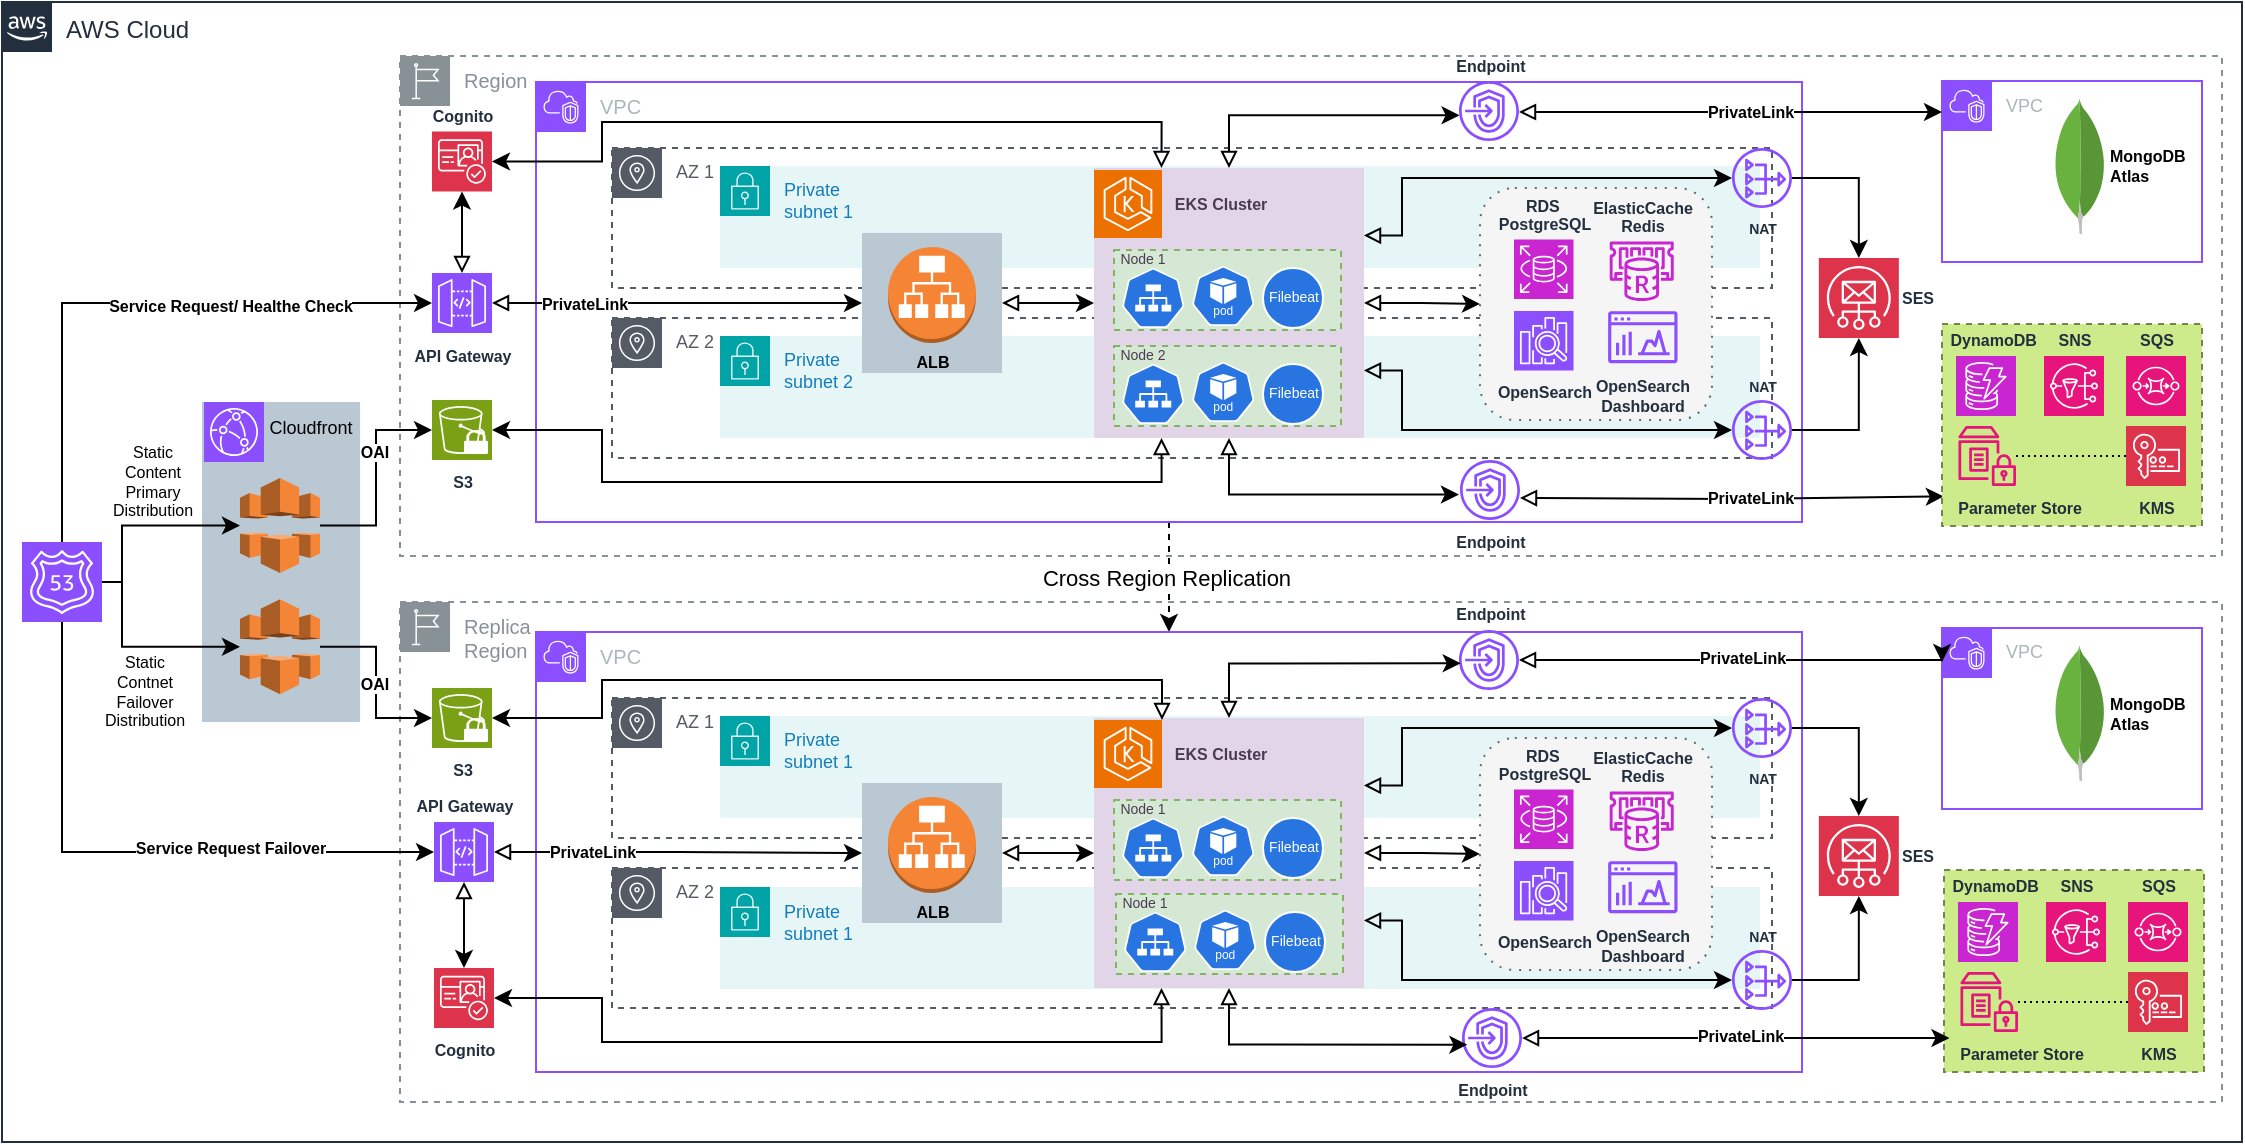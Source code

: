 <mxfile version="24.7.17">
  <diagram name="Page-1" id="gYO_ZtnNchHUmQSHC7K8">
    <mxGraphModel dx="1884" dy="559" grid="1" gridSize="10" guides="1" tooltips="1" connect="1" arrows="1" fold="1" page="1" pageScale="1" pageWidth="850" pageHeight="1100" math="0" shadow="0">
      <root>
        <mxCell id="0" />
        <mxCell id="1" parent="0" />
        <mxCell id="hgNaux0j5Jyb0GKnprFc-43" value="Private&amp;nbsp;&lt;div style=&quot;font-size: 9px;&quot;&gt;subnet 2&lt;/div&gt;" style="points=[[0,0],[0.25,0],[0.5,0],[0.75,0],[1,0],[1,0.25],[1,0.5],[1,0.75],[1,1],[0.75,1],[0.5,1],[0.25,1],[0,1],[0,0.75],[0,0.5],[0,0.25]];outlineConnect=0;gradientColor=none;html=1;whiteSpace=wrap;fontSize=9;fontStyle=0;container=1;pointerEvents=0;collapsible=0;recursiveResize=0;shape=mxgraph.aws4.group;grIcon=mxgraph.aws4.group_security_group;grStroke=0;strokeColor=#00A4A6;fillColor=#E6F6F7;verticalAlign=top;align=left;spacingLeft=30;fontColor=#147EBA;dashed=0;" parent="1" vertex="1">
          <mxGeometry x="239" y="247" width="520" height="51" as="geometry" />
        </mxCell>
        <mxCell id="hgNaux0j5Jyb0GKnprFc-41" value="AZ 2" style="sketch=0;outlineConnect=0;gradientColor=none;html=1;whiteSpace=wrap;fontSize=9;fontStyle=0;shape=mxgraph.aws4.group;grIcon=mxgraph.aws4.group_availability_zone;strokeColor=#545B64;fillColor=none;verticalAlign=top;align=left;spacingLeft=30;fontColor=#545B64;dashed=1;" parent="1" vertex="1">
          <mxGeometry x="185" y="238" width="580" height="70" as="geometry" />
        </mxCell>
        <mxCell id="hgNaux0j5Jyb0GKnprFc-21" value="AWS Cloud" style="points=[[0,0],[0.25,0],[0.5,0],[0.75,0],[1,0],[1,0.25],[1,0.5],[1,0.75],[1,1],[0.75,1],[0.5,1],[0.25,1],[0,1],[0,0.75],[0,0.5],[0,0.25]];outlineConnect=0;gradientColor=none;html=1;whiteSpace=wrap;fontSize=12;fontStyle=0;container=0;pointerEvents=0;collapsible=0;recursiveResize=0;shape=mxgraph.aws4.group;grIcon=mxgraph.aws4.group_aws_cloud_alt;strokeColor=#232F3E;fillColor=none;verticalAlign=top;align=left;spacingLeft=30;fontColor=#232F3E;dashed=0;" parent="1" vertex="1">
          <mxGeometry x="-120" y="80" width="1120" height="570" as="geometry" />
        </mxCell>
        <mxCell id="zrr9fHMoI4_TJC3KTKny-31" value="" style="group" parent="1" vertex="1" connectable="0">
          <mxGeometry x="428" y="247" width="121.5" height="44" as="geometry" />
        </mxCell>
        <mxCell id="zrr9fHMoI4_TJC3KTKny-23" value="" style="rounded=0;whiteSpace=wrap;html=1;strokeColor=#82b366;dashed=1;fillColor=#d5e8d4;" parent="zrr9fHMoI4_TJC3KTKny-31" vertex="1">
          <mxGeometry x="8" y="4" width="113.5" height="40" as="geometry" />
        </mxCell>
        <mxCell id="zrr9fHMoI4_TJC3KTKny-24" value="" style="aspect=fixed;sketch=0;html=1;dashed=0;whitespace=wrap;verticalLabelPosition=bottom;verticalAlign=top;fillColor=#2875E2;strokeColor=#ffffff;points=[[0.005,0.63,0],[0.1,0.2,0],[0.9,0.2,0],[0.5,0,0],[0.995,0.63,0],[0.72,0.99,0],[0.5,1,0],[0.28,0.99,0]];shape=mxgraph.kubernetes.icon2;kubernetesLabel=1;prIcon=pod" parent="zrr9fHMoI4_TJC3KTKny-31" vertex="1">
          <mxGeometry x="47" y="12.889" width="31.25" height="30" as="geometry" />
        </mxCell>
        <mxCell id="zrr9fHMoI4_TJC3KTKny-25" value="" style="aspect=fixed;sketch=0;html=1;dashed=0;whitespace=wrap;verticalLabelPosition=bottom;verticalAlign=top;fillColor=#2875E2;strokeColor=#ffffff;points=[[0.005,0.63,0],[0.1,0.2,0],[0.9,0.2,0],[0.5,0,0],[0.995,0.63,0],[0.72,0.99,0],[0.5,1,0],[0.28,0.99,0]];shape=mxgraph.kubernetes.icon2;prIcon=svc" parent="zrr9fHMoI4_TJC3KTKny-31" vertex="1">
          <mxGeometry x="12" y="12.778" width="31.25" height="30" as="geometry" />
        </mxCell>
        <mxCell id="zrr9fHMoI4_TJC3KTKny-26" value="Filebeat" style="ellipse;whiteSpace=wrap;html=1;aspect=fixed;fillColor=#2875E2;fontSize=7;fontColor=#FFFFFF;strokeColor=#FFFFFF;" parent="zrr9fHMoI4_TJC3KTKny-31" vertex="1">
          <mxGeometry x="82.5" y="12.889" width="30" height="30" as="geometry" />
        </mxCell>
        <mxCell id="zrr9fHMoI4_TJC3KTKny-30" value="Node 2" style="text;html=1;align=center;verticalAlign=middle;resizable=0;points=[];autosize=1;strokeColor=none;fillColor=none;fontSize=7;" parent="zrr9fHMoI4_TJC3KTKny-31" vertex="1">
          <mxGeometry x="-3" width="50" height="20" as="geometry" />
        </mxCell>
        <mxCell id="zrr9fHMoI4_TJC3KTKny-58" value="Region" style="sketch=0;outlineConnect=0;gradientColor=none;html=1;whiteSpace=wrap;fontSize=10;fontStyle=0;shape=mxgraph.aws4.group;grIcon=mxgraph.aws4.group_region;strokeColor=#879196;fillColor=none;verticalAlign=top;align=left;spacingLeft=30;fontColor=#879196;dashed=1;" parent="1" vertex="1">
          <mxGeometry x="79" y="107" width="911" height="250" as="geometry" />
        </mxCell>
        <mxCell id="gCxzqvMct_SYeNxLd2uY-90" style="edgeStyle=orthogonalEdgeStyle;rounded=0;orthogonalLoop=1;jettySize=auto;html=1;exitX=0.5;exitY=1;exitDx=0;exitDy=0;entryX=0.5;entryY=0;entryDx=0;entryDy=0;dashed=1;" parent="1" source="hgNaux0j5Jyb0GKnprFc-22" target="gCxzqvMct_SYeNxLd2uY-2" edge="1">
          <mxGeometry relative="1" as="geometry" />
        </mxCell>
        <mxCell id="gCxzqvMct_SYeNxLd2uY-91" value="Cross Region Replication" style="edgeLabel;html=1;align=center;verticalAlign=middle;resizable=0;points=[];" parent="gCxzqvMct_SYeNxLd2uY-90" vertex="1" connectable="0">
          <mxGeometry x="0.018" y="-2" relative="1" as="geometry">
            <mxPoint as="offset" />
          </mxGeometry>
        </mxCell>
        <mxCell id="hgNaux0j5Jyb0GKnprFc-22" value="VPC" style="points=[[0,0],[0.25,0],[0.5,0],[0.75,0],[1,0],[1,0.25],[1,0.5],[1,0.75],[1,1],[0.75,1],[0.5,1],[0.25,1],[0,1],[0,0.75],[0,0.5],[0,0.25]];outlineConnect=0;gradientColor=none;html=1;whiteSpace=wrap;fontSize=10;fontStyle=0;container=1;pointerEvents=0;collapsible=0;recursiveResize=0;shape=mxgraph.aws4.group;grIcon=mxgraph.aws4.group_vpc2;strokeColor=#8C4FFF;fillColor=none;verticalAlign=top;align=left;spacingLeft=30;fontColor=#AAB7B8;dashed=0;" parent="1" vertex="1">
          <mxGeometry x="147" y="120" width="633" height="220" as="geometry" />
        </mxCell>
        <mxCell id="hgNaux0j5Jyb0GKnprFc-23" value="AZ 1" style="sketch=0;outlineConnect=0;gradientColor=none;html=1;whiteSpace=wrap;fontSize=9;fontStyle=0;shape=mxgraph.aws4.group;grIcon=mxgraph.aws4.group_availability_zone;strokeColor=#545B64;fillColor=none;verticalAlign=top;align=left;spacingLeft=30;fontColor=#545B64;dashed=1;" parent="hgNaux0j5Jyb0GKnprFc-22" vertex="1">
          <mxGeometry x="38" y="33" width="580" height="70" as="geometry" />
        </mxCell>
        <mxCell id="hgNaux0j5Jyb0GKnprFc-25" value="Private&lt;div style=&quot;font-size: 9px;&quot;&gt;subnet 1&lt;/div&gt;" style="points=[[0,0],[0.25,0],[0.5,0],[0.75,0],[1,0],[1,0.25],[1,0.5],[1,0.75],[1,1],[0.75,1],[0.5,1],[0.25,1],[0,1],[0,0.75],[0,0.5],[0,0.25]];outlineConnect=0;gradientColor=none;html=1;whiteSpace=wrap;fontSize=9;fontStyle=0;container=1;pointerEvents=0;collapsible=0;recursiveResize=0;shape=mxgraph.aws4.group;grIcon=mxgraph.aws4.group_security_group;grStroke=0;strokeColor=#00A4A6;fillColor=#E6F6F7;verticalAlign=top;align=left;spacingLeft=30;fontColor=#147EBA;dashed=0;" parent="hgNaux0j5Jyb0GKnprFc-22" vertex="1">
          <mxGeometry x="92" y="42" width="520" height="51" as="geometry" />
        </mxCell>
        <mxCell id="zrr9fHMoI4_TJC3KTKny-99" value="NAT" style="sketch=0;outlineConnect=0;fontColor=#232F3E;gradientColor=none;fillColor=#8C4FFF;strokeColor=none;dashed=0;verticalLabelPosition=bottom;verticalAlign=top;align=center;html=1;fontSize=7;fontStyle=1;aspect=fixed;pointerEvents=1;shape=mxgraph.aws4.nat_gateway;labelPosition=center;" parent="hgNaux0j5Jyb0GKnprFc-22" vertex="1">
          <mxGeometry x="598" y="33" width="30" height="30" as="geometry" />
        </mxCell>
        <mxCell id="zrr9fHMoI4_TJC3KTKny-100" value="NAT" style="sketch=0;outlineConnect=0;fontColor=#232F3E;gradientColor=none;fillColor=#8C4FFF;strokeColor=none;dashed=0;verticalLabelPosition=top;verticalAlign=bottom;align=center;html=1;fontSize=7;fontStyle=1;aspect=fixed;pointerEvents=1;shape=mxgraph.aws4.nat_gateway;labelPosition=center;" parent="hgNaux0j5Jyb0GKnprFc-22" vertex="1">
          <mxGeometry x="598" y="159" width="30" height="30" as="geometry" />
        </mxCell>
        <mxCell id="zrr9fHMoI4_TJC3KTKny-122" value="" style="group" parent="hgNaux0j5Jyb0GKnprFc-22" vertex="1" connectable="0">
          <mxGeometry x="472" y="53" width="116" height="116" as="geometry" />
        </mxCell>
        <mxCell id="zrr9fHMoI4_TJC3KTKny-34" value="" style="rounded=1;whiteSpace=wrap;html=1;dashed=1;dashPattern=1 4;fillColor=#f5f5f5;fontColor=#333333;strokeColor=#666666;" parent="zrr9fHMoI4_TJC3KTKny-122" vertex="1">
          <mxGeometry width="116" height="116" as="geometry" />
        </mxCell>
        <mxCell id="hgNaux0j5Jyb0GKnprFc-56" value="RDS&amp;nbsp;&lt;div style=&quot;font-size: 8px;&quot;&gt;PostgreSQL&lt;/div&gt;" style="sketch=0;points=[[0,0,0],[0.25,0,0],[0.5,0,0],[0.75,0,0],[1,0,0],[0,1,0],[0.25,1,0],[0.5,1,0],[0.75,1,0],[1,1,0],[0,0.25,0],[0,0.5,0],[0,0.75,0],[1,0.25,0],[1,0.5,0],[1,0.75,0]];outlineConnect=0;fontColor=#232F3E;fillColor=#C925D1;strokeColor=#ffffff;dashed=0;verticalLabelPosition=top;verticalAlign=bottom;align=center;html=1;fontSize=8;fontStyle=1;aspect=fixed;shape=mxgraph.aws4.resourceIcon;resIcon=mxgraph.aws4.rds;labelPosition=center;" parent="zrr9fHMoI4_TJC3KTKny-122" vertex="1">
          <mxGeometry x="17" y="25.758" width="29.75" height="29.75" as="geometry" />
        </mxCell>
        <mxCell id="hgNaux0j5Jyb0GKnprFc-55" value="ElasticCache&lt;div style=&quot;font-size: 8px;&quot;&gt;Redis&lt;/div&gt;" style="sketch=0;outlineConnect=0;fontColor=#232F3E;gradientColor=none;fillColor=#C925D1;strokeColor=none;dashed=0;verticalLabelPosition=top;verticalAlign=bottom;align=center;html=1;fontSize=8;fontStyle=1;aspect=fixed;pointerEvents=1;shape=mxgraph.aws4.elasticache_for_redis;labelPosition=center;" parent="zrr9fHMoI4_TJC3KTKny-122" vertex="1">
          <mxGeometry x="64.05" y="26.75" width="33.627" height="29.75" as="geometry" />
        </mxCell>
        <mxCell id="zrr9fHMoI4_TJC3KTKny-2" value="OpenSearch" style="sketch=0;points=[[0,0,0],[0.25,0,0],[0.5,0,0],[0.75,0,0],[1,0,0],[0,1,0],[0.25,1,0],[0.5,1,0],[0.75,1,0],[1,1,0],[0,0.25,0],[0,0.5,0],[0,0.75,0],[1,0.25,0],[1,0.5,0],[1,0.75,0]];outlineConnect=0;fontColor=#232F3E;fillColor=#8C4FFF;strokeColor=#ffffff;dashed=0;verticalLabelPosition=bottom;verticalAlign=top;align=center;html=1;fontSize=8;fontStyle=1;aspect=fixed;shape=mxgraph.aws4.resourceIcon;resIcon=mxgraph.aws4.elasticsearch_service;" parent="zrr9fHMoI4_TJC3KTKny-122" vertex="1">
          <mxGeometry x="17" y="61.458" width="29.75" height="29.75" as="geometry" />
        </mxCell>
        <mxCell id="zrr9fHMoI4_TJC3KTKny-50" value="OpenSearch&lt;div style=&quot;font-size: 8px;&quot;&gt;Dashboard&lt;/div&gt;" style="sketch=0;outlineConnect=0;fontColor=#232F3E;gradientColor=none;fillColor=#8C4FFF;strokeColor=none;dashed=0;verticalLabelPosition=bottom;verticalAlign=top;align=center;html=1;fontSize=8;fontStyle=1;aspect=fixed;pointerEvents=1;shape=mxgraph.aws4.opensearch_dashboards;labelPosition=center;" parent="zrr9fHMoI4_TJC3KTKny-122" vertex="1">
          <mxGeometry x="64.054" y="61.456" width="34.708" height="26.249" as="geometry" />
        </mxCell>
        <mxCell id="zrr9fHMoI4_TJC3KTKny-120" value="" style="group" parent="hgNaux0j5Jyb0GKnprFc-22" vertex="1" connectable="0">
          <mxGeometry x="279" y="43" width="135" height="135" as="geometry" />
        </mxCell>
        <mxCell id="zrr9fHMoI4_TJC3KTKny-9" value="" style="whiteSpace=wrap;html=1;aspect=fixed;labelPosition=center;verticalLabelPosition=bottom;align=center;verticalAlign=top;strokeColor=none;fillColor=#e1d5e7;dashed=1;" parent="zrr9fHMoI4_TJC3KTKny-120" vertex="1">
          <mxGeometry width="135" height="135" as="geometry" />
        </mxCell>
        <mxCell id="zrr9fHMoI4_TJC3KTKny-10" value="" style="sketch=0;points=[[0,0,0],[0.25,0,0],[0.5,0,0],[0.75,0,0],[1,0,0],[0,1,0],[0.25,1,0],[0.5,1,0],[0.75,1,0],[1,1,0],[0,0.25,0],[0,0.5,0],[0,0.75,0],[1,0.25,0],[1,0.5,0],[1,0.75,0]];outlineConnect=0;fontColor=#232F3E;fillColor=#ED7100;strokeColor=#ffffff;dashed=0;verticalLabelPosition=bottom;verticalAlign=top;align=center;html=1;fontSize=12;fontStyle=0;aspect=fixed;shape=mxgraph.aws4.resourceIcon;resIcon=mxgraph.aws4.eks;" parent="zrr9fHMoI4_TJC3KTKny-120" vertex="1">
          <mxGeometry y="1" width="34" height="34" as="geometry" />
        </mxCell>
        <mxCell id="zrr9fHMoI4_TJC3KTKny-13" value="EKS Cluster" style="text;html=1;align=center;verticalAlign=middle;resizable=0;points=[];autosize=1;strokeColor=none;fillColor=none;fontSize=8;fontColor=#4C3A54;fontStyle=1" parent="zrr9fHMoI4_TJC3KTKny-120" vertex="1">
          <mxGeometry x="28" y="8" width="70" height="20" as="geometry" />
        </mxCell>
        <mxCell id="zrr9fHMoI4_TJC3KTKny-29" value="" style="group" parent="zrr9fHMoI4_TJC3KTKny-120" vertex="1" connectable="0">
          <mxGeometry x="10" y="41" width="113.5" height="40" as="geometry" />
        </mxCell>
        <mxCell id="zrr9fHMoI4_TJC3KTKny-19" value="" style="rounded=0;whiteSpace=wrap;html=1;strokeColor=#82b366;dashed=1;fillColor=#d5e8d4;" parent="zrr9fHMoI4_TJC3KTKny-29" vertex="1">
          <mxGeometry width="113.5" height="40" as="geometry" />
        </mxCell>
        <mxCell id="zrr9fHMoI4_TJC3KTKny-14" value="" style="aspect=fixed;sketch=0;html=1;dashed=0;whitespace=wrap;verticalLabelPosition=bottom;verticalAlign=top;fillColor=#2875E2;strokeColor=#ffffff;points=[[0.005,0.63,0],[0.1,0.2,0],[0.9,0.2,0],[0.5,0,0],[0.995,0.63,0],[0.72,0.99,0],[0.5,1,0],[0.28,0.99,0]];shape=mxgraph.kubernetes.icon2;kubernetesLabel=1;prIcon=pod" parent="zrr9fHMoI4_TJC3KTKny-29" vertex="1">
          <mxGeometry x="39" y="8" width="31.25" height="30" as="geometry" />
        </mxCell>
        <mxCell id="zrr9fHMoI4_TJC3KTKny-15" value="" style="aspect=fixed;sketch=0;html=1;dashed=0;whitespace=wrap;verticalLabelPosition=bottom;verticalAlign=top;fillColor=#2875E2;strokeColor=#ffffff;points=[[0.005,0.63,0],[0.1,0.2,0],[0.9,0.2,0],[0.5,0,0],[0.995,0.63,0],[0.72,0.99,0],[0.5,1,0],[0.28,0.99,0]];shape=mxgraph.kubernetes.icon2;prIcon=svc" parent="zrr9fHMoI4_TJC3KTKny-29" vertex="1">
          <mxGeometry x="4" y="9" width="31.25" height="30" as="geometry" />
        </mxCell>
        <mxCell id="zrr9fHMoI4_TJC3KTKny-16" value="Filebeat" style="ellipse;whiteSpace=wrap;html=1;aspect=fixed;fillColor=#2875E2;fontSize=7;fontColor=#FFFFFF;strokeColor=#FFFFFF;" parent="zrr9fHMoI4_TJC3KTKny-29" vertex="1">
          <mxGeometry x="74.5" y="9" width="30" height="30" as="geometry" />
        </mxCell>
        <mxCell id="zrr9fHMoI4_TJC3KTKny-27" value="Node 1" style="text;html=1;align=center;verticalAlign=middle;resizable=0;points=[];autosize=1;strokeColor=none;fillColor=none;fontSize=7;fontColor=#4C3A54;fontStyle=0" parent="zrr9fHMoI4_TJC3KTKny-29" vertex="1">
          <mxGeometry x="-11" y="-5" width="50" height="20" as="geometry" />
        </mxCell>
        <mxCell id="zrr9fHMoI4_TJC3KTKny-123" style="edgeStyle=orthogonalEdgeStyle;rounded=0;orthogonalLoop=1;jettySize=auto;html=1;exitX=1;exitY=0.25;exitDx=0;exitDy=0;startArrow=block;startFill=0;" parent="hgNaux0j5Jyb0GKnprFc-22" source="zrr9fHMoI4_TJC3KTKny-9" target="zrr9fHMoI4_TJC3KTKny-99" edge="1">
          <mxGeometry relative="1" as="geometry">
            <Array as="points">
              <mxPoint x="433" y="76" />
              <mxPoint x="433" y="48" />
            </Array>
          </mxGeometry>
        </mxCell>
        <mxCell id="zrr9fHMoI4_TJC3KTKny-125" style="edgeStyle=orthogonalEdgeStyle;rounded=0;orthogonalLoop=1;jettySize=auto;html=1;exitX=1;exitY=0.5;exitDx=0;exitDy=0;entryX=0;entryY=0.5;entryDx=0;entryDy=0;startArrow=block;startFill=0;" parent="hgNaux0j5Jyb0GKnprFc-22" source="zrr9fHMoI4_TJC3KTKny-9" target="zrr9fHMoI4_TJC3KTKny-34" edge="1">
          <mxGeometry relative="1" as="geometry" />
        </mxCell>
        <mxCell id="zrr9fHMoI4_TJC3KTKny-128" style="edgeStyle=orthogonalEdgeStyle;rounded=0;orthogonalLoop=1;jettySize=auto;html=1;exitX=1;exitY=0.75;exitDx=0;exitDy=0;startArrow=block;startFill=0;" parent="hgNaux0j5Jyb0GKnprFc-22" source="zrr9fHMoI4_TJC3KTKny-9" target="zrr9fHMoI4_TJC3KTKny-100" edge="1">
          <mxGeometry relative="1" as="geometry">
            <Array as="points">
              <mxPoint x="433" y="144" />
              <mxPoint x="433" y="174" />
            </Array>
          </mxGeometry>
        </mxCell>
        <mxCell id="zrr9fHMoI4_TJC3KTKny-71" value="" style="group;fontSize=10;" parent="1" vertex="1" connectable="0">
          <mxGeometry x="850" y="119.5" width="130" height="90.5" as="geometry" />
        </mxCell>
        <mxCell id="zrr9fHMoI4_TJC3KTKny-59" value="VPC" style="points=[[0,0],[0.25,0],[0.5,0],[0.75,0],[1,0],[1,0.25],[1,0.5],[1,0.75],[1,1],[0.75,1],[0.5,1],[0.25,1],[0,1],[0,0.75],[0,0.5],[0,0.25]];outlineConnect=0;gradientColor=none;html=1;whiteSpace=wrap;fontSize=9;fontStyle=0;container=1;pointerEvents=0;collapsible=0;recursiveResize=0;shape=mxgraph.aws4.group;grIcon=mxgraph.aws4.group_vpc2;strokeColor=#8C4FFF;fillColor=none;verticalAlign=top;align=left;spacingLeft=30;fontColor=#AAB7B8;dashed=0;" parent="zrr9fHMoI4_TJC3KTKny-71" vertex="1">
          <mxGeometry width="130.0" height="90.5" as="geometry" />
        </mxCell>
        <mxCell id="hgNaux0j5Jyb0GKnprFc-52" value="MongoDB&lt;div style=&quot;font-size: 8px;&quot;&gt;Atlas&lt;/div&gt;" style="dashed=0;outlineConnect=0;html=1;align=left;labelPosition=right;verticalLabelPosition=middle;verticalAlign=middle;shape=mxgraph.weblogos.mongodb;fontSize=8;fontStyle=1" parent="zrr9fHMoI4_TJC3KTKny-71" vertex="1">
          <mxGeometry x="55.91" y="8.582" width="26.09" height="68.212" as="geometry" />
        </mxCell>
        <mxCell id="zrr9fHMoI4_TJC3KTKny-93" style="edgeStyle=orthogonalEdgeStyle;rounded=0;orthogonalLoop=1;jettySize=auto;html=1;startArrow=block;startFill=0;" parent="1" source="zrr9fHMoI4_TJC3KTKny-109" edge="1">
          <mxGeometry relative="1" as="geometry">
            <mxPoint x="850" y="135" as="targetPoint" />
            <Array as="points">
              <mxPoint x="850" y="135" />
            </Array>
          </mxGeometry>
        </mxCell>
        <mxCell id="zrr9fHMoI4_TJC3KTKny-97" value="PrivateLink" style="edgeLabel;html=1;align=center;verticalAlign=middle;resizable=0;points=[];fontSize=8;fontStyle=1" parent="zrr9fHMoI4_TJC3KTKny-93" vertex="1" connectable="0">
          <mxGeometry x="0.008" relative="1" as="geometry">
            <mxPoint x="9" as="offset" />
          </mxGeometry>
        </mxCell>
        <mxCell id="zrr9fHMoI4_TJC3KTKny-95" style="edgeStyle=orthogonalEdgeStyle;rounded=0;orthogonalLoop=1;jettySize=auto;html=1;entryX=0.007;entryY=0.814;entryDx=0;entryDy=0;entryPerimeter=0;startArrow=block;startFill=0;" parent="1" edge="1">
          <mxGeometry relative="1" as="geometry">
            <mxPoint x="639" y="328" as="sourcePoint" />
            <mxPoint x="850.91" y="327.214" as="targetPoint" />
          </mxGeometry>
        </mxCell>
        <mxCell id="zrr9fHMoI4_TJC3KTKny-96" value="PrivateLink" style="edgeLabel;html=1;align=center;verticalAlign=middle;resizable=0;points=[];fontSize=8;fontStyle=1" parent="zrr9fHMoI4_TJC3KTKny-95" vertex="1" connectable="0">
          <mxGeometry x="0.092" y="1" relative="1" as="geometry">
            <mxPoint y="1" as="offset" />
          </mxGeometry>
        </mxCell>
        <mxCell id="zrr9fHMoI4_TJC3KTKny-75" value="SES" style="sketch=0;points=[[0,0,0],[0.25,0,0],[0.5,0,0],[0.75,0,0],[1,0,0],[0,1,0],[0.25,1,0],[0.5,1,0],[0.75,1,0],[1,1,0],[0,0.25,0],[0,0.5,0],[0,0.75,0],[1,0.25,0],[1,0.5,0],[1,0.75,0]];outlineConnect=0;fontColor=#232F3E;fillColor=#DD344C;strokeColor=#ffffff;dashed=0;verticalLabelPosition=middle;verticalAlign=middle;align=left;html=1;fontSize=8;fontStyle=1;aspect=fixed;shape=mxgraph.aws4.resourceIcon;resIcon=mxgraph.aws4.simple_email_service;labelPosition=right;" parent="1" vertex="1">
          <mxGeometry x="788.42" y="208" width="40" height="40" as="geometry" />
        </mxCell>
        <mxCell id="zrr9fHMoI4_TJC3KTKny-98" value="" style="group" parent="1" vertex="1" connectable="0">
          <mxGeometry x="850" y="241" width="130" height="101" as="geometry" />
        </mxCell>
        <mxCell id="zrr9fHMoI4_TJC3KTKny-72" value="" style="rounded=0;whiteSpace=wrap;html=1;fillColor=#cdeb8b;strokeColor=#74854E;dashed=1;" parent="zrr9fHMoI4_TJC3KTKny-98" vertex="1">
          <mxGeometry width="130" height="101" as="geometry" />
        </mxCell>
        <mxCell id="hgNaux0j5Jyb0GKnprFc-57" value="&amp;nbsp; &amp;nbsp;DynamoDB" style="sketch=0;points=[[0,0,0],[0.25,0,0],[0.5,0,0],[0.75,0,0],[1,0,0],[0,1,0],[0.25,1,0],[0.5,1,0],[0.75,1,0],[1,1,0],[0,0.25,0],[0,0.5,0],[0,0.75,0],[1,0.25,0],[1,0.5,0],[1,0.75,0]];outlineConnect=0;fontColor=#232F3E;fillColor=#C925D1;strokeColor=#ffffff;dashed=0;verticalLabelPosition=top;verticalAlign=bottom;align=center;html=1;fontSize=8;fontStyle=1;aspect=fixed;shape=mxgraph.aws4.resourceIcon;resIcon=mxgraph.aws4.dynamodb;labelPosition=center;" parent="zrr9fHMoI4_TJC3KTKny-98" vertex="1">
          <mxGeometry x="7" y="16" width="30" height="30" as="geometry" />
        </mxCell>
        <mxCell id="zrr9fHMoI4_TJC3KTKny-64" value="SNS" style="sketch=0;points=[[0,0,0],[0.25,0,0],[0.5,0,0],[0.75,0,0],[1,0,0],[0,1,0],[0.25,1,0],[0.5,1,0],[0.75,1,0],[1,1,0],[0,0.25,0],[0,0.5,0],[0,0.75,0],[1,0.25,0],[1,0.5,0],[1,0.75,0]];outlineConnect=0;fontColor=#232F3E;fillColor=#E7157B;strokeColor=#ffffff;dashed=0;verticalLabelPosition=top;verticalAlign=bottom;align=center;html=1;fontSize=8;fontStyle=1;aspect=fixed;shape=mxgraph.aws4.resourceIcon;resIcon=mxgraph.aws4.sns;labelPosition=center;" parent="zrr9fHMoI4_TJC3KTKny-98" vertex="1">
          <mxGeometry x="51" y="16" width="30" height="30" as="geometry" />
        </mxCell>
        <mxCell id="zrr9fHMoI4_TJC3KTKny-66" value="SQS" style="sketch=0;points=[[0,0,0],[0.25,0,0],[0.5,0,0],[0.75,0,0],[1,0,0],[0,1,0],[0.25,1,0],[0.5,1,0],[0.75,1,0],[1,1,0],[0,0.25,0],[0,0.5,0],[0,0.75,0],[1,0.25,0],[1,0.5,0],[1,0.75,0]];outlineConnect=0;fontColor=#232F3E;fillColor=#E7157B;strokeColor=#ffffff;dashed=0;verticalLabelPosition=top;verticalAlign=bottom;align=center;html=1;fontSize=8;fontStyle=1;aspect=fixed;shape=mxgraph.aws4.resourceIcon;resIcon=mxgraph.aws4.sqs;labelPosition=center;" parent="zrr9fHMoI4_TJC3KTKny-98" vertex="1">
          <mxGeometry x="92" y="16" width="30" height="30" as="geometry" />
        </mxCell>
        <mxCell id="zrr9fHMoI4_TJC3KTKny-77" value="&amp;nbsp; &amp;nbsp; &amp;nbsp; &amp;nbsp; &amp;nbsp; &amp;nbsp; &amp;nbsp; Parameter&amp;nbsp;&lt;span style=&quot;background-color: initial;&quot;&gt;Store&lt;/span&gt;" style="sketch=0;outlineConnect=0;fontColor=#232F3E;gradientColor=none;fillColor=#E7157B;strokeColor=none;dashed=0;verticalLabelPosition=bottom;verticalAlign=top;align=center;html=1;fontSize=8;fontStyle=1;aspect=fixed;pointerEvents=1;shape=mxgraph.aws4.parameter_store;" parent="zrr9fHMoI4_TJC3KTKny-98" vertex="1">
          <mxGeometry x="8.16" y="51" width="28.84" height="30" as="geometry" />
        </mxCell>
        <mxCell id="zrr9fHMoI4_TJC3KTKny-78" value="KMS" style="sketch=0;points=[[0,0,0],[0.25,0,0],[0.5,0,0],[0.75,0,0],[1,0,0],[0,1,0],[0.25,1,0],[0.5,1,0],[0.75,1,0],[1,1,0],[0,0.25,0],[0,0.5,0],[0,0.75,0],[1,0.25,0],[1,0.5,0],[1,0.75,0]];outlineConnect=0;fontColor=#232F3E;fillColor=#DD344C;strokeColor=#ffffff;dashed=0;verticalLabelPosition=bottom;verticalAlign=top;align=center;html=1;fontSize=8;fontStyle=1;aspect=fixed;shape=mxgraph.aws4.resourceIcon;resIcon=mxgraph.aws4.key_management_service;" parent="zrr9fHMoI4_TJC3KTKny-98" vertex="1">
          <mxGeometry x="92" y="51" width="30" height="30" as="geometry" />
        </mxCell>
        <mxCell id="zrr9fHMoI4_TJC3KTKny-79" style="edgeStyle=orthogonalEdgeStyle;rounded=0;orthogonalLoop=1;jettySize=auto;html=1;exitX=0;exitY=0.5;exitDx=0;exitDy=0;exitPerimeter=0;endArrow=none;endFill=0;dashed=1;dashPattern=1 2;" parent="zrr9fHMoI4_TJC3KTKny-98" source="zrr9fHMoI4_TJC3KTKny-78" target="zrr9fHMoI4_TJC3KTKny-77" edge="1">
          <mxGeometry relative="1" as="geometry" />
        </mxCell>
        <mxCell id="zrr9fHMoI4_TJC3KTKny-102" style="edgeStyle=orthogonalEdgeStyle;rounded=0;orthogonalLoop=1;jettySize=auto;html=1;entryX=0.5;entryY=0;entryDx=0;entryDy=0;entryPerimeter=0;" parent="1" source="zrr9fHMoI4_TJC3KTKny-99" target="zrr9fHMoI4_TJC3KTKny-75" edge="1">
          <mxGeometry relative="1" as="geometry">
            <mxPoint x="841" y="168" as="sourcePoint" />
            <mxPoint x="898.42" y="210" as="targetPoint" />
            <Array as="points">
              <mxPoint x="808" y="168" />
            </Array>
          </mxGeometry>
        </mxCell>
        <mxCell id="zrr9fHMoI4_TJC3KTKny-104" style="edgeStyle=orthogonalEdgeStyle;rounded=0;orthogonalLoop=1;jettySize=auto;html=1;entryX=0.5;entryY=1;entryDx=0;entryDy=0;entryPerimeter=0;" parent="1" source="zrr9fHMoI4_TJC3KTKny-100" target="zrr9fHMoI4_TJC3KTKny-75" edge="1">
          <mxGeometry relative="1" as="geometry">
            <mxPoint x="841" y="301" as="sourcePoint" />
            <mxPoint x="898.42" y="210" as="targetPoint" />
            <Array as="points">
              <mxPoint x="808" y="294" />
            </Array>
          </mxGeometry>
        </mxCell>
        <mxCell id="zrr9fHMoI4_TJC3KTKny-109" value="Endpoint" style="sketch=0;outlineConnect=0;fontColor=#232F3E;gradientColor=none;fillColor=#8C4FFF;strokeColor=none;dashed=0;verticalLabelPosition=top;verticalAlign=bottom;align=center;html=1;fontSize=8;fontStyle=1;aspect=fixed;pointerEvents=1;shape=mxgraph.aws4.endpoints;labelPosition=center;" parent="1" vertex="1">
          <mxGeometry x="608.5" y="119.5" width="30" height="30" as="geometry" />
        </mxCell>
        <mxCell id="zrr9fHMoI4_TJC3KTKny-110" value="" style="edgeStyle=orthogonalEdgeStyle;rounded=0;orthogonalLoop=1;jettySize=auto;html=1;exitX=0.5;exitY=0;exitDx=0;exitDy=0;entryX=0.009;entryY=0.571;entryDx=0;entryDy=0;startArrow=block;startFill=0;entryPerimeter=0;" parent="1" source="zrr9fHMoI4_TJC3KTKny-9" target="zrr9fHMoI4_TJC3KTKny-109" edge="1">
          <mxGeometry relative="1" as="geometry">
            <mxPoint x="626" y="248" as="sourcePoint" />
            <mxPoint x="890" y="215" as="targetPoint" />
          </mxGeometry>
        </mxCell>
        <mxCell id="zrr9fHMoI4_TJC3KTKny-112" value="" style="edgeStyle=orthogonalEdgeStyle;rounded=0;orthogonalLoop=1;jettySize=auto;html=1;exitX=0.5;exitY=1;exitDx=0;exitDy=0;entryX=-0.018;entryY=0.575;entryDx=0;entryDy=0;entryPerimeter=0;startArrow=block;startFill=0;" parent="1" source="zrr9fHMoI4_TJC3KTKny-9" target="zrr9fHMoI4_TJC3KTKny-106" edge="1">
          <mxGeometry relative="1" as="geometry">
            <mxPoint x="626" y="383" as="sourcePoint" />
            <mxPoint x="891" y="407" as="targetPoint" />
          </mxGeometry>
        </mxCell>
        <mxCell id="zrr9fHMoI4_TJC3KTKny-106" value="Endpoint" style="sketch=0;outlineConnect=0;fontColor=#232F3E;gradientColor=none;fillColor=#8C4FFF;strokeColor=none;dashed=0;verticalLabelPosition=bottom;verticalAlign=top;align=center;html=1;fontSize=8;fontStyle=1;aspect=fixed;pointerEvents=1;shape=mxgraph.aws4.endpoints;" parent="1" vertex="1">
          <mxGeometry x="609" y="309" width="30" height="30" as="geometry" />
        </mxCell>
        <mxCell id="zrr9fHMoI4_TJC3KTKny-116" style="edgeStyle=orthogonalEdgeStyle;rounded=0;orthogonalLoop=1;jettySize=auto;html=1;exitX=1;exitY=0.5;exitDx=0;exitDy=0;exitPerimeter=0;entryX=0;entryY=0.5;entryDx=0;entryDy=0;startArrow=block;startFill=0;" parent="1" source="zrr9fHMoI4_TJC3KTKny-114" target="zrr9fHMoI4_TJC3KTKny-82" edge="1">
          <mxGeometry relative="1" as="geometry" />
        </mxCell>
        <mxCell id="zrr9fHMoI4_TJC3KTKny-118" value="PrivateLink" style="edgeLabel;html=1;align=center;verticalAlign=middle;resizable=0;points=[];fontSize=8;fontStyle=1" parent="zrr9fHMoI4_TJC3KTKny-116" vertex="1" connectable="0">
          <mxGeometry x="-0.625" relative="1" as="geometry">
            <mxPoint x="11" as="offset" />
          </mxGeometry>
        </mxCell>
        <mxCell id="zrr9fHMoI4_TJC3KTKny-114" value="API Gateway" style="sketch=0;points=[[0,0,0],[0.25,0,0],[0.5,0,0],[0.75,0,0],[1,0,0],[0,1,0],[0.25,1,0],[0.5,1,0],[0.75,1,0],[1,1,0],[0,0.25,0],[0,0.5,0],[0,0.75,0],[1,0.25,0],[1,0.5,0],[1,0.75,0]];outlineConnect=0;fontColor=#232F3E;fillColor=#8C4FFF;strokeColor=#ffffff;dashed=0;verticalLabelPosition=bottom;verticalAlign=top;align=center;html=1;fontSize=8;fontStyle=1;aspect=fixed;shape=mxgraph.aws4.resourceIcon;resIcon=mxgraph.aws4.api_gateway;" parent="1" vertex="1">
          <mxGeometry x="95" y="215.5" width="30" height="30" as="geometry" />
        </mxCell>
        <mxCell id="zrr9fHMoI4_TJC3KTKny-88" value="" style="group" parent="1" vertex="1" connectable="0">
          <mxGeometry x="310" y="196.5" width="70" height="73" as="geometry" />
        </mxCell>
        <mxCell id="zrr9fHMoI4_TJC3KTKny-82" value="" style="whiteSpace=wrap;html=1;aspect=fixed;dashed=1;fillColor=#bac8d3;strokeColor=none;" parent="zrr9fHMoI4_TJC3KTKny-88" vertex="1">
          <mxGeometry y="-1" width="70" height="70" as="geometry" />
        </mxCell>
        <mxCell id="hgNaux0j5Jyb0GKnprFc-46" value="" style="outlineConnect=0;dashed=0;verticalLabelPosition=bottom;verticalAlign=top;align=center;html=1;shape=mxgraph.aws3.application_load_balancer;fillColor=#F58534;gradientColor=none;fontSize=9;fontStyle=1" parent="zrr9fHMoI4_TJC3KTKny-88" vertex="1">
          <mxGeometry x="13" y="6" width="44" height="48" as="geometry" />
        </mxCell>
        <mxCell id="zrr9fHMoI4_TJC3KTKny-85" value="ALB" style="text;html=1;align=center;verticalAlign=middle;resizable=0;points=[];autosize=1;strokeColor=none;fillColor=none;fontSize=8;fontStyle=1" parent="zrr9fHMoI4_TJC3KTKny-88" vertex="1">
          <mxGeometry x="15" y="53" width="40" height="20" as="geometry" />
        </mxCell>
        <mxCell id="zrr9fHMoI4_TJC3KTKny-119" style="edgeStyle=orthogonalEdgeStyle;rounded=0;orthogonalLoop=1;jettySize=auto;html=1;exitX=1;exitY=0.5;exitDx=0;exitDy=0;entryX=0;entryY=0.5;entryDx=0;entryDy=0;startArrow=block;startFill=0;" parent="1" source="zrr9fHMoI4_TJC3KTKny-82" target="zrr9fHMoI4_TJC3KTKny-9" edge="1">
          <mxGeometry relative="1" as="geometry" />
        </mxCell>
        <mxCell id="zrr9fHMoI4_TJC3KTKny-76" value="Cogni&lt;span style=&quot;background-color: initial; font-size: 8px;&quot;&gt;to&lt;/span&gt;" style="sketch=0;points=[[0,0,0],[0.25,0,0],[0.5,0,0],[0.75,0,0],[1,0,0],[0,1,0],[0.25,1,0],[0.5,1,0],[0.75,1,0],[1,1,0],[0,0.25,0],[0,0.5,0],[0,0.75,0],[1,0.25,0],[1,0.5,0],[1,0.75,0]];outlineConnect=0;fontColor=#232F3E;fillColor=#DD344C;strokeColor=#ffffff;dashed=0;verticalLabelPosition=top;verticalAlign=bottom;align=center;html=1;fontSize=8;fontStyle=1;aspect=fixed;shape=mxgraph.aws4.resourceIcon;resIcon=mxgraph.aws4.cognito;labelPosition=center;" parent="1" vertex="1">
          <mxGeometry x="95" y="144.75" width="30" height="30" as="geometry" />
        </mxCell>
        <mxCell id="zrr9fHMoI4_TJC3KTKny-143" value="" style="sketch=0;points=[[0,0,0],[0.25,0,0],[0.5,0,0],[0.75,0,0],[1,0,0],[0,1,0],[0.25,1,0],[0.5,1,0],[0.75,1,0],[1,1,0],[0,0.25,0],[0,0.5,0],[0,0.75,0],[1,0.25,0],[1,0.5,0],[1,0.75,0]];outlineConnect=0;fontColor=#232F3E;fillColor=#8C4FFF;strokeColor=#ffffff;dashed=0;verticalLabelPosition=middle;verticalAlign=middle;align=right;html=1;fontSize=9;fontStyle=1;aspect=fixed;shape=mxgraph.aws4.resourceIcon;resIcon=mxgraph.aws4.route_53;labelPosition=left;" parent="1" vertex="1">
          <mxGeometry x="-110" y="350" width="40" height="40" as="geometry" />
        </mxCell>
        <mxCell id="zrr9fHMoI4_TJC3KTKny-144" style="edgeStyle=orthogonalEdgeStyle;rounded=0;orthogonalLoop=1;jettySize=auto;html=1;exitX=0.5;exitY=0;exitDx=0;exitDy=0;exitPerimeter=0;entryX=0;entryY=0.5;entryDx=0;entryDy=0;entryPerimeter=0;" parent="1" source="zrr9fHMoI4_TJC3KTKny-143" target="zrr9fHMoI4_TJC3KTKny-114" edge="1">
          <mxGeometry relative="1" as="geometry">
            <Array as="points">
              <mxPoint x="-90" y="230" />
            </Array>
          </mxGeometry>
        </mxCell>
        <mxCell id="gCxzqvMct_SYeNxLd2uY-81" value="Service Request/ Healthe Check" style="edgeLabel;html=1;align=center;verticalAlign=middle;resizable=0;points=[];fontSize=8;fontStyle=1" parent="zrr9fHMoI4_TJC3KTKny-144" vertex="1" connectable="0">
          <mxGeometry x="-0.029" y="-1" relative="1" as="geometry">
            <mxPoint x="55" as="offset" />
          </mxGeometry>
        </mxCell>
        <mxCell id="zrr9fHMoI4_TJC3KTKny-152" value="" style="group" parent="1" vertex="1" connectable="0">
          <mxGeometry x="95" y="279" width="30" height="30" as="geometry" />
        </mxCell>
        <mxCell id="zrr9fHMoI4_TJC3KTKny-129" value="S3" style="sketch=0;points=[[0,0,0],[0.25,0,0],[0.5,0,0],[0.75,0,0],[1,0,0],[0,1,0],[0.25,1,0],[0.5,1,0],[0.75,1,0],[1,1,0],[0,0.25,0],[0,0.5,0],[0,0.75,0],[1,0.25,0],[1,0.5,0],[1,0.75,0]];outlineConnect=0;fontColor=#232F3E;fillColor=#7AA116;strokeColor=#ffffff;dashed=0;verticalLabelPosition=bottom;verticalAlign=top;align=center;html=1;fontSize=8;fontStyle=1;aspect=fixed;shape=mxgraph.aws4.resourceIcon;resIcon=mxgraph.aws4.s3;" parent="zrr9fHMoI4_TJC3KTKny-152" vertex="1">
          <mxGeometry width="30" height="30" as="geometry" />
        </mxCell>
        <mxCell id="zrr9fHMoI4_TJC3KTKny-151" value="" style="sketch=0;pointerEvents=1;shadow=0;dashed=0;html=1;strokeColor=none;labelPosition=center;verticalLabelPosition=bottom;verticalAlign=top;outlineConnect=0;align=center;shape=mxgraph.office.security.lock_protected;fillColor=#FFFFFF;" parent="zrr9fHMoI4_TJC3KTKny-152" vertex="1">
          <mxGeometry x="16" y="15" width="12" height="12" as="geometry" />
        </mxCell>
        <mxCell id="zrr9fHMoI4_TJC3KTKny-153" value="" style="group" parent="1" vertex="1" connectable="0">
          <mxGeometry x="436" y="252" width="113.5" height="40" as="geometry" />
        </mxCell>
        <mxCell id="zrr9fHMoI4_TJC3KTKny-154" value="" style="rounded=0;whiteSpace=wrap;html=1;strokeColor=#82b366;dashed=1;fillColor=#d5e8d4;" parent="zrr9fHMoI4_TJC3KTKny-153" vertex="1">
          <mxGeometry width="113.5" height="40" as="geometry" />
        </mxCell>
        <mxCell id="zrr9fHMoI4_TJC3KTKny-155" value="" style="aspect=fixed;sketch=0;html=1;dashed=0;whitespace=wrap;verticalLabelPosition=bottom;verticalAlign=top;fillColor=#2875E2;strokeColor=#ffffff;points=[[0.005,0.63,0],[0.1,0.2,0],[0.9,0.2,0],[0.5,0,0],[0.995,0.63,0],[0.72,0.99,0],[0.5,1,0],[0.28,0.99,0]];shape=mxgraph.kubernetes.icon2;kubernetesLabel=1;prIcon=pod" parent="zrr9fHMoI4_TJC3KTKny-153" vertex="1">
          <mxGeometry x="39" y="8" width="31.25" height="30" as="geometry" />
        </mxCell>
        <mxCell id="zrr9fHMoI4_TJC3KTKny-156" value="" style="aspect=fixed;sketch=0;html=1;dashed=0;whitespace=wrap;verticalLabelPosition=bottom;verticalAlign=top;fillColor=#2875E2;strokeColor=#ffffff;points=[[0.005,0.63,0],[0.1,0.2,0],[0.9,0.2,0],[0.5,0,0],[0.995,0.63,0],[0.72,0.99,0],[0.5,1,0],[0.28,0.99,0]];shape=mxgraph.kubernetes.icon2;prIcon=svc" parent="zrr9fHMoI4_TJC3KTKny-153" vertex="1">
          <mxGeometry x="4" y="9" width="31.25" height="30" as="geometry" />
        </mxCell>
        <mxCell id="zrr9fHMoI4_TJC3KTKny-157" value="Filebeat" style="ellipse;whiteSpace=wrap;html=1;aspect=fixed;fillColor=#2875E2;fontSize=7;fontColor=#FFFFFF;strokeColor=#FFFFFF;" parent="zrr9fHMoI4_TJC3KTKny-153" vertex="1">
          <mxGeometry x="74.5" y="9" width="30" height="30" as="geometry" />
        </mxCell>
        <mxCell id="zrr9fHMoI4_TJC3KTKny-158" value="Node 2" style="text;html=1;align=center;verticalAlign=middle;resizable=0;points=[];autosize=1;strokeColor=none;fillColor=none;fontSize=7;fontColor=#4C3A54;fontStyle=0" parent="zrr9fHMoI4_TJC3KTKny-153" vertex="1">
          <mxGeometry x="-11" y="-5" width="50" height="20" as="geometry" />
        </mxCell>
        <mxCell id="gCxzqvMct_SYeNxLd2uY-1" value="Replica&lt;div&gt;Region&lt;/div&gt;" style="sketch=0;outlineConnect=0;gradientColor=none;html=1;whiteSpace=wrap;fontSize=10;fontStyle=0;shape=mxgraph.aws4.group;grIcon=mxgraph.aws4.group_region;strokeColor=#879196;fillColor=none;verticalAlign=top;align=left;spacingLeft=30;fontColor=#879196;dashed=1;" parent="1" vertex="1">
          <mxGeometry x="79" y="380" width="911" height="250" as="geometry" />
        </mxCell>
        <mxCell id="gCxzqvMct_SYeNxLd2uY-2" value="VPC" style="points=[[0,0],[0.25,0],[0.5,0],[0.75,0],[1,0],[1,0.25],[1,0.5],[1,0.75],[1,1],[0.75,1],[0.5,1],[0.25,1],[0,1],[0,0.75],[0,0.5],[0,0.25]];outlineConnect=0;gradientColor=none;html=1;whiteSpace=wrap;fontSize=10;fontStyle=0;container=1;pointerEvents=0;collapsible=0;recursiveResize=0;shape=mxgraph.aws4.group;grIcon=mxgraph.aws4.group_vpc2;strokeColor=#8C4FFF;fillColor=none;verticalAlign=top;align=left;spacingLeft=30;fontColor=#AAB7B8;dashed=0;" parent="1" vertex="1">
          <mxGeometry x="147" y="395" width="633" height="220" as="geometry" />
        </mxCell>
        <mxCell id="gCxzqvMct_SYeNxLd2uY-29" value="AZ 2" style="sketch=0;outlineConnect=0;gradientColor=none;html=1;whiteSpace=wrap;fontSize=9;fontStyle=0;shape=mxgraph.aws4.group;grIcon=mxgraph.aws4.group_availability_zone;strokeColor=#545B64;fillColor=none;verticalAlign=top;align=left;spacingLeft=30;fontColor=#545B64;dashed=1;" parent="gCxzqvMct_SYeNxLd2uY-2" vertex="1">
          <mxGeometry x="38" y="118" width="580" height="70" as="geometry" />
        </mxCell>
        <mxCell id="gCxzqvMct_SYeNxLd2uY-30" value="Private&lt;div style=&quot;font-size: 9px;&quot;&gt;subnet 1&lt;/div&gt;" style="points=[[0,0],[0.25,0],[0.5,0],[0.75,0],[1,0],[1,0.25],[1,0.5],[1,0.75],[1,1],[0.75,1],[0.5,1],[0.25,1],[0,1],[0,0.75],[0,0.5],[0,0.25]];outlineConnect=0;gradientColor=none;html=1;whiteSpace=wrap;fontSize=9;fontStyle=0;container=1;pointerEvents=0;collapsible=0;recursiveResize=0;shape=mxgraph.aws4.group;grIcon=mxgraph.aws4.group_security_group;grStroke=0;strokeColor=#00A4A6;fillColor=#E6F6F7;verticalAlign=top;align=left;spacingLeft=30;fontColor=#147EBA;dashed=0;" parent="gCxzqvMct_SYeNxLd2uY-2" vertex="1">
          <mxGeometry x="92" y="127.5" width="520" height="51" as="geometry" />
        </mxCell>
        <mxCell id="gCxzqvMct_SYeNxLd2uY-3" value="AZ 1" style="sketch=0;outlineConnect=0;gradientColor=none;html=1;whiteSpace=wrap;fontSize=9;fontStyle=0;shape=mxgraph.aws4.group;grIcon=mxgraph.aws4.group_availability_zone;strokeColor=#545B64;fillColor=none;verticalAlign=top;align=left;spacingLeft=30;fontColor=#545B64;dashed=1;" parent="gCxzqvMct_SYeNxLd2uY-2" vertex="1">
          <mxGeometry x="38" y="33" width="580" height="70" as="geometry" />
        </mxCell>
        <mxCell id="gCxzqvMct_SYeNxLd2uY-4" value="Private&lt;div style=&quot;font-size: 9px;&quot;&gt;subnet 1&lt;/div&gt;" style="points=[[0,0],[0.25,0],[0.5,0],[0.75,0],[1,0],[1,0.25],[1,0.5],[1,0.75],[1,1],[0.75,1],[0.5,1],[0.25,1],[0,1],[0,0.75],[0,0.5],[0,0.25]];outlineConnect=0;gradientColor=none;html=1;whiteSpace=wrap;fontSize=9;fontStyle=0;container=1;pointerEvents=0;collapsible=0;recursiveResize=0;shape=mxgraph.aws4.group;grIcon=mxgraph.aws4.group_security_group;grStroke=0;strokeColor=#00A4A6;fillColor=#E6F6F7;verticalAlign=top;align=left;spacingLeft=30;fontColor=#147EBA;dashed=0;" parent="gCxzqvMct_SYeNxLd2uY-2" vertex="1">
          <mxGeometry x="92" y="42" width="520" height="51" as="geometry" />
        </mxCell>
        <mxCell id="gCxzqvMct_SYeNxLd2uY-5" value="NAT" style="sketch=0;outlineConnect=0;fontColor=#232F3E;gradientColor=none;fillColor=#8C4FFF;strokeColor=none;dashed=0;verticalLabelPosition=bottom;verticalAlign=top;align=center;html=1;fontSize=7;fontStyle=1;aspect=fixed;pointerEvents=1;shape=mxgraph.aws4.nat_gateway;labelPosition=center;" parent="gCxzqvMct_SYeNxLd2uY-2" vertex="1">
          <mxGeometry x="598" y="33" width="30" height="30" as="geometry" />
        </mxCell>
        <mxCell id="gCxzqvMct_SYeNxLd2uY-6" value="NAT" style="sketch=0;outlineConnect=0;fontColor=#232F3E;gradientColor=none;fillColor=#8C4FFF;strokeColor=none;dashed=0;verticalLabelPosition=top;verticalAlign=bottom;align=center;html=1;fontSize=7;fontStyle=1;aspect=fixed;pointerEvents=1;shape=mxgraph.aws4.nat_gateway;labelPosition=center;" parent="gCxzqvMct_SYeNxLd2uY-2" vertex="1">
          <mxGeometry x="598" y="159" width="30" height="30" as="geometry" />
        </mxCell>
        <mxCell id="gCxzqvMct_SYeNxLd2uY-7" value="" style="group" parent="gCxzqvMct_SYeNxLd2uY-2" vertex="1" connectable="0">
          <mxGeometry x="472" y="53" width="116" height="116" as="geometry" />
        </mxCell>
        <mxCell id="gCxzqvMct_SYeNxLd2uY-8" value="" style="rounded=1;whiteSpace=wrap;html=1;dashed=1;dashPattern=1 4;fillColor=#f5f5f5;fontColor=#333333;strokeColor=#666666;" parent="gCxzqvMct_SYeNxLd2uY-7" vertex="1">
          <mxGeometry width="116" height="116" as="geometry" />
        </mxCell>
        <mxCell id="gCxzqvMct_SYeNxLd2uY-9" value="RDS&amp;nbsp;&lt;div style=&quot;font-size: 8px;&quot;&gt;PostgreSQL&lt;/div&gt;" style="sketch=0;points=[[0,0,0],[0.25,0,0],[0.5,0,0],[0.75,0,0],[1,0,0],[0,1,0],[0.25,1,0],[0.5,1,0],[0.75,1,0],[1,1,0],[0,0.25,0],[0,0.5,0],[0,0.75,0],[1,0.25,0],[1,0.5,0],[1,0.75,0]];outlineConnect=0;fontColor=#232F3E;fillColor=#C925D1;strokeColor=#ffffff;dashed=0;verticalLabelPosition=top;verticalAlign=bottom;align=center;html=1;fontSize=8;fontStyle=1;aspect=fixed;shape=mxgraph.aws4.resourceIcon;resIcon=mxgraph.aws4.rds;labelPosition=center;" parent="gCxzqvMct_SYeNxLd2uY-7" vertex="1">
          <mxGeometry x="17" y="25.758" width="29.75" height="29.75" as="geometry" />
        </mxCell>
        <mxCell id="gCxzqvMct_SYeNxLd2uY-10" value="ElasticCache&lt;div style=&quot;font-size: 8px;&quot;&gt;Redis&lt;/div&gt;" style="sketch=0;outlineConnect=0;fontColor=#232F3E;gradientColor=none;fillColor=#C925D1;strokeColor=none;dashed=0;verticalLabelPosition=top;verticalAlign=bottom;align=center;html=1;fontSize=8;fontStyle=1;aspect=fixed;pointerEvents=1;shape=mxgraph.aws4.elasticache_for_redis;labelPosition=center;" parent="gCxzqvMct_SYeNxLd2uY-7" vertex="1">
          <mxGeometry x="64.05" y="26.75" width="33.627" height="29.75" as="geometry" />
        </mxCell>
        <mxCell id="gCxzqvMct_SYeNxLd2uY-11" value="OpenSearch" style="sketch=0;points=[[0,0,0],[0.25,0,0],[0.5,0,0],[0.75,0,0],[1,0,0],[0,1,0],[0.25,1,0],[0.5,1,0],[0.75,1,0],[1,1,0],[0,0.25,0],[0,0.5,0],[0,0.75,0],[1,0.25,0],[1,0.5,0],[1,0.75,0]];outlineConnect=0;fontColor=#232F3E;fillColor=#8C4FFF;strokeColor=#ffffff;dashed=0;verticalLabelPosition=bottom;verticalAlign=top;align=center;html=1;fontSize=8;fontStyle=1;aspect=fixed;shape=mxgraph.aws4.resourceIcon;resIcon=mxgraph.aws4.elasticsearch_service;" parent="gCxzqvMct_SYeNxLd2uY-7" vertex="1">
          <mxGeometry x="17" y="61.458" width="29.75" height="29.75" as="geometry" />
        </mxCell>
        <mxCell id="gCxzqvMct_SYeNxLd2uY-12" value="OpenSearch&lt;div style=&quot;font-size: 8px;&quot;&gt;Dashboard&lt;/div&gt;" style="sketch=0;outlineConnect=0;fontColor=#232F3E;gradientColor=none;fillColor=#8C4FFF;strokeColor=none;dashed=0;verticalLabelPosition=bottom;verticalAlign=top;align=center;html=1;fontSize=8;fontStyle=1;aspect=fixed;pointerEvents=1;shape=mxgraph.aws4.opensearch_dashboards;labelPosition=center;" parent="gCxzqvMct_SYeNxLd2uY-7" vertex="1">
          <mxGeometry x="64.054" y="61.456" width="34.708" height="26.249" as="geometry" />
        </mxCell>
        <mxCell id="gCxzqvMct_SYeNxLd2uY-13" value="" style="group" parent="gCxzqvMct_SYeNxLd2uY-2" vertex="1" connectable="0">
          <mxGeometry x="279" y="43" width="135" height="135" as="geometry" />
        </mxCell>
        <mxCell id="gCxzqvMct_SYeNxLd2uY-14" value="" style="whiteSpace=wrap;html=1;aspect=fixed;labelPosition=center;verticalLabelPosition=bottom;align=center;verticalAlign=top;strokeColor=none;fillColor=#e1d5e7;dashed=1;" parent="gCxzqvMct_SYeNxLd2uY-13" vertex="1">
          <mxGeometry width="135" height="135" as="geometry" />
        </mxCell>
        <mxCell id="gCxzqvMct_SYeNxLd2uY-15" value="" style="sketch=0;points=[[0,0,0],[0.25,0,0],[0.5,0,0],[0.75,0,0],[1,0,0],[0,1,0],[0.25,1,0],[0.5,1,0],[0.75,1,0],[1,1,0],[0,0.25,0],[0,0.5,0],[0,0.75,0],[1,0.25,0],[1,0.5,0],[1,0.75,0]];outlineConnect=0;fontColor=#232F3E;fillColor=#ED7100;strokeColor=#ffffff;dashed=0;verticalLabelPosition=bottom;verticalAlign=top;align=center;html=1;fontSize=12;fontStyle=0;aspect=fixed;shape=mxgraph.aws4.resourceIcon;resIcon=mxgraph.aws4.eks;" parent="gCxzqvMct_SYeNxLd2uY-13" vertex="1">
          <mxGeometry y="1" width="34" height="34" as="geometry" />
        </mxCell>
        <mxCell id="gCxzqvMct_SYeNxLd2uY-16" value="EKS Cluster" style="text;html=1;align=center;verticalAlign=middle;resizable=0;points=[];autosize=1;strokeColor=none;fillColor=none;fontSize=8;fontColor=#4C3A54;fontStyle=1" parent="gCxzqvMct_SYeNxLd2uY-13" vertex="1">
          <mxGeometry x="28" y="8" width="70" height="20" as="geometry" />
        </mxCell>
        <mxCell id="gCxzqvMct_SYeNxLd2uY-17" value="" style="group" parent="gCxzqvMct_SYeNxLd2uY-13" vertex="1" connectable="0">
          <mxGeometry x="10" y="41" width="113.5" height="40" as="geometry" />
        </mxCell>
        <mxCell id="gCxzqvMct_SYeNxLd2uY-18" value="" style="rounded=0;whiteSpace=wrap;html=1;strokeColor=#82b366;dashed=1;fillColor=#d5e8d4;" parent="gCxzqvMct_SYeNxLd2uY-17" vertex="1">
          <mxGeometry width="113.5" height="40" as="geometry" />
        </mxCell>
        <mxCell id="gCxzqvMct_SYeNxLd2uY-19" value="" style="aspect=fixed;sketch=0;html=1;dashed=0;whitespace=wrap;verticalLabelPosition=bottom;verticalAlign=top;fillColor=#2875E2;strokeColor=#ffffff;points=[[0.005,0.63,0],[0.1,0.2,0],[0.9,0.2,0],[0.5,0,0],[0.995,0.63,0],[0.72,0.99,0],[0.5,1,0],[0.28,0.99,0]];shape=mxgraph.kubernetes.icon2;kubernetesLabel=1;prIcon=pod" parent="gCxzqvMct_SYeNxLd2uY-17" vertex="1">
          <mxGeometry x="39" y="8" width="31.25" height="30" as="geometry" />
        </mxCell>
        <mxCell id="gCxzqvMct_SYeNxLd2uY-20" value="" style="aspect=fixed;sketch=0;html=1;dashed=0;whitespace=wrap;verticalLabelPosition=bottom;verticalAlign=top;fillColor=#2875E2;strokeColor=#ffffff;points=[[0.005,0.63,0],[0.1,0.2,0],[0.9,0.2,0],[0.5,0,0],[0.995,0.63,0],[0.72,0.99,0],[0.5,1,0],[0.28,0.99,0]];shape=mxgraph.kubernetes.icon2;prIcon=svc" parent="gCxzqvMct_SYeNxLd2uY-17" vertex="1">
          <mxGeometry x="4" y="9" width="31.25" height="30" as="geometry" />
        </mxCell>
        <mxCell id="gCxzqvMct_SYeNxLd2uY-21" value="Filebeat" style="ellipse;whiteSpace=wrap;html=1;aspect=fixed;fillColor=#2875E2;fontSize=7;fontColor=#FFFFFF;strokeColor=#FFFFFF;" parent="gCxzqvMct_SYeNxLd2uY-17" vertex="1">
          <mxGeometry x="74.5" y="9" width="30" height="30" as="geometry" />
        </mxCell>
        <mxCell id="gCxzqvMct_SYeNxLd2uY-22" value="Node 1" style="text;html=1;align=center;verticalAlign=middle;resizable=0;points=[];autosize=1;strokeColor=none;fillColor=none;fontSize=7;fontColor=#4C3A54;fontStyle=0" parent="gCxzqvMct_SYeNxLd2uY-17" vertex="1">
          <mxGeometry x="-11" y="-5" width="50" height="20" as="geometry" />
        </mxCell>
        <mxCell id="gCxzqvMct_SYeNxLd2uY-23" style="edgeStyle=orthogonalEdgeStyle;rounded=0;orthogonalLoop=1;jettySize=auto;html=1;exitX=1;exitY=0.25;exitDx=0;exitDy=0;startArrow=block;startFill=0;" parent="gCxzqvMct_SYeNxLd2uY-2" source="gCxzqvMct_SYeNxLd2uY-14" target="gCxzqvMct_SYeNxLd2uY-5" edge="1">
          <mxGeometry relative="1" as="geometry">
            <Array as="points">
              <mxPoint x="433" y="76" />
              <mxPoint x="433" y="48" />
            </Array>
          </mxGeometry>
        </mxCell>
        <mxCell id="gCxzqvMct_SYeNxLd2uY-24" style="edgeStyle=orthogonalEdgeStyle;rounded=0;orthogonalLoop=1;jettySize=auto;html=1;exitX=1;exitY=0.5;exitDx=0;exitDy=0;entryX=0;entryY=0.5;entryDx=0;entryDy=0;startArrow=block;startFill=0;" parent="gCxzqvMct_SYeNxLd2uY-2" source="gCxzqvMct_SYeNxLd2uY-14" target="gCxzqvMct_SYeNxLd2uY-8" edge="1">
          <mxGeometry relative="1" as="geometry" />
        </mxCell>
        <mxCell id="gCxzqvMct_SYeNxLd2uY-25" style="edgeStyle=orthogonalEdgeStyle;rounded=0;orthogonalLoop=1;jettySize=auto;html=1;exitX=1;exitY=0.75;exitDx=0;exitDy=0;startArrow=block;startFill=0;" parent="gCxzqvMct_SYeNxLd2uY-2" source="gCxzqvMct_SYeNxLd2uY-14" target="gCxzqvMct_SYeNxLd2uY-6" edge="1">
          <mxGeometry relative="1" as="geometry">
            <Array as="points">
              <mxPoint x="433" y="144" />
              <mxPoint x="433" y="174" />
            </Array>
          </mxGeometry>
        </mxCell>
        <mxCell id="gCxzqvMct_SYeNxLd2uY-37" value="" style="group" parent="gCxzqvMct_SYeNxLd2uY-2" vertex="1" connectable="0">
          <mxGeometry x="163" y="76.5" width="70" height="73" as="geometry" />
        </mxCell>
        <mxCell id="gCxzqvMct_SYeNxLd2uY-38" value="" style="whiteSpace=wrap;html=1;aspect=fixed;dashed=1;fillColor=#bac8d3;strokeColor=none;" parent="gCxzqvMct_SYeNxLd2uY-37" vertex="1">
          <mxGeometry y="-1" width="70" height="70" as="geometry" />
        </mxCell>
        <mxCell id="gCxzqvMct_SYeNxLd2uY-39" value="" style="outlineConnect=0;dashed=0;verticalLabelPosition=bottom;verticalAlign=top;align=center;html=1;shape=mxgraph.aws3.application_load_balancer;fillColor=#F58534;gradientColor=none;fontSize=9;fontStyle=1" parent="gCxzqvMct_SYeNxLd2uY-37" vertex="1">
          <mxGeometry x="13" y="6" width="44" height="48" as="geometry" />
        </mxCell>
        <mxCell id="gCxzqvMct_SYeNxLd2uY-40" value="ALB" style="text;html=1;align=center;verticalAlign=middle;resizable=0;points=[];autosize=1;strokeColor=none;fillColor=none;fontSize=8;fontStyle=1" parent="gCxzqvMct_SYeNxLd2uY-37" vertex="1">
          <mxGeometry x="15" y="53" width="40" height="20" as="geometry" />
        </mxCell>
        <mxCell id="gCxzqvMct_SYeNxLd2uY-41" style="edgeStyle=orthogonalEdgeStyle;rounded=0;orthogonalLoop=1;jettySize=auto;html=1;exitX=1;exitY=0.5;exitDx=0;exitDy=0;entryX=0;entryY=0.5;entryDx=0;entryDy=0;startArrow=block;startFill=0;" parent="gCxzqvMct_SYeNxLd2uY-2" source="gCxzqvMct_SYeNxLd2uY-38" target="gCxzqvMct_SYeNxLd2uY-14" edge="1">
          <mxGeometry relative="1" as="geometry" />
        </mxCell>
        <mxCell id="gCxzqvMct_SYeNxLd2uY-60" value="Endpoint" style="sketch=0;outlineConnect=0;fontColor=#232F3E;gradientColor=none;fillColor=#8C4FFF;strokeColor=none;dashed=0;verticalLabelPosition=bottom;verticalAlign=top;align=center;html=1;fontSize=8;fontStyle=1;aspect=fixed;pointerEvents=1;shape=mxgraph.aws4.endpoints;labelPosition=center;" parent="gCxzqvMct_SYeNxLd2uY-2" vertex="1">
          <mxGeometry x="463" y="188" width="30" height="30" as="geometry" />
        </mxCell>
        <mxCell id="gCxzqvMct_SYeNxLd2uY-61" style="edgeStyle=orthogonalEdgeStyle;rounded=0;orthogonalLoop=1;jettySize=auto;html=1;exitX=0.5;exitY=1;exitDx=0;exitDy=0;entryX=0.089;entryY=0.611;entryDx=0;entryDy=0;entryPerimeter=0;startArrow=block;startFill=0;" parent="gCxzqvMct_SYeNxLd2uY-2" source="gCxzqvMct_SYeNxLd2uY-14" target="gCxzqvMct_SYeNxLd2uY-60" edge="1">
          <mxGeometry relative="1" as="geometry">
            <Array as="points">
              <mxPoint x="347" y="206" />
            </Array>
          </mxGeometry>
        </mxCell>
        <mxCell id="gCxzqvMct_SYeNxLd2uY-26" value="" style="group" parent="1" vertex="1" connectable="0">
          <mxGeometry x="95" y="423" width="30" height="30" as="geometry" />
        </mxCell>
        <mxCell id="gCxzqvMct_SYeNxLd2uY-27" value="S3" style="sketch=0;points=[[0,0,0],[0.25,0,0],[0.5,0,0],[0.75,0,0],[1,0,0],[0,1,0],[0.25,1,0],[0.5,1,0],[0.75,1,0],[1,1,0],[0,0.25,0],[0,0.5,0],[0,0.75,0],[1,0.25,0],[1,0.5,0],[1,0.75,0]];outlineConnect=0;fontColor=#232F3E;fillColor=#7AA116;strokeColor=#ffffff;dashed=0;verticalLabelPosition=bottom;verticalAlign=top;align=center;html=1;fontSize=8;fontStyle=1;aspect=fixed;shape=mxgraph.aws4.resourceIcon;resIcon=mxgraph.aws4.s3;" parent="gCxzqvMct_SYeNxLd2uY-26" vertex="1">
          <mxGeometry width="30" height="30" as="geometry" />
        </mxCell>
        <mxCell id="gCxzqvMct_SYeNxLd2uY-28" value="" style="sketch=0;pointerEvents=1;shadow=0;dashed=0;html=1;strokeColor=none;labelPosition=center;verticalLabelPosition=bottom;verticalAlign=top;outlineConnect=0;align=center;shape=mxgraph.office.security.lock_protected;fillColor=#FFFFFF;" parent="gCxzqvMct_SYeNxLd2uY-26" vertex="1">
          <mxGeometry x="16" y="15" width="12" height="12" as="geometry" />
        </mxCell>
        <mxCell id="gCxzqvMct_SYeNxLd2uY-31" value="" style="group" parent="1" vertex="1" connectable="0">
          <mxGeometry x="437" y="526" width="113.5" height="40" as="geometry" />
        </mxCell>
        <mxCell id="gCxzqvMct_SYeNxLd2uY-32" value="" style="rounded=0;whiteSpace=wrap;html=1;strokeColor=#82b366;dashed=1;fillColor=#d5e8d4;" parent="gCxzqvMct_SYeNxLd2uY-31" vertex="1">
          <mxGeometry width="113.5" height="40" as="geometry" />
        </mxCell>
        <mxCell id="gCxzqvMct_SYeNxLd2uY-33" value="" style="aspect=fixed;sketch=0;html=1;dashed=0;whitespace=wrap;verticalLabelPosition=bottom;verticalAlign=top;fillColor=#2875E2;strokeColor=#ffffff;points=[[0.005,0.63,0],[0.1,0.2,0],[0.9,0.2,0],[0.5,0,0],[0.995,0.63,0],[0.72,0.99,0],[0.5,1,0],[0.28,0.99,0]];shape=mxgraph.kubernetes.icon2;kubernetesLabel=1;prIcon=pod" parent="gCxzqvMct_SYeNxLd2uY-31" vertex="1">
          <mxGeometry x="39" y="8" width="31.25" height="30" as="geometry" />
        </mxCell>
        <mxCell id="gCxzqvMct_SYeNxLd2uY-34" value="" style="aspect=fixed;sketch=0;html=1;dashed=0;whitespace=wrap;verticalLabelPosition=bottom;verticalAlign=top;fillColor=#2875E2;strokeColor=#ffffff;points=[[0.005,0.63,0],[0.1,0.2,0],[0.9,0.2,0],[0.5,0,0],[0.995,0.63,0],[0.72,0.99,0],[0.5,1,0],[0.28,0.99,0]];shape=mxgraph.kubernetes.icon2;prIcon=svc" parent="gCxzqvMct_SYeNxLd2uY-31" vertex="1">
          <mxGeometry x="4" y="9" width="31.25" height="30" as="geometry" />
        </mxCell>
        <mxCell id="gCxzqvMct_SYeNxLd2uY-35" value="Filebeat" style="ellipse;whiteSpace=wrap;html=1;aspect=fixed;fillColor=#2875E2;fontSize=7;fontColor=#FFFFFF;strokeColor=#FFFFFF;" parent="gCxzqvMct_SYeNxLd2uY-31" vertex="1">
          <mxGeometry x="74.5" y="9" width="30" height="30" as="geometry" />
        </mxCell>
        <mxCell id="gCxzqvMct_SYeNxLd2uY-36" value="Node 1" style="text;html=1;align=center;verticalAlign=middle;resizable=0;points=[];autosize=1;strokeColor=none;fillColor=none;fontSize=7;fontColor=#4C3A54;fontStyle=0" parent="gCxzqvMct_SYeNxLd2uY-31" vertex="1">
          <mxGeometry x="-11" y="-5" width="50" height="20" as="geometry" />
        </mxCell>
        <mxCell id="gCxzqvMct_SYeNxLd2uY-42" value="" style="group;fontSize=10;" parent="1" vertex="1" connectable="0">
          <mxGeometry x="850" y="393" width="130" height="90.5" as="geometry" />
        </mxCell>
        <mxCell id="gCxzqvMct_SYeNxLd2uY-43" value="VPC" style="points=[[0,0],[0.25,0],[0.5,0],[0.75,0],[1,0],[1,0.25],[1,0.5],[1,0.75],[1,1],[0.75,1],[0.5,1],[0.25,1],[0,1],[0,0.75],[0,0.5],[0,0.25]];outlineConnect=0;gradientColor=none;html=1;whiteSpace=wrap;fontSize=9;fontStyle=0;container=1;pointerEvents=0;collapsible=0;recursiveResize=0;shape=mxgraph.aws4.group;grIcon=mxgraph.aws4.group_vpc2;strokeColor=#8C4FFF;fillColor=none;verticalAlign=top;align=left;spacingLeft=30;fontColor=#AAB7B8;dashed=0;" parent="gCxzqvMct_SYeNxLd2uY-42" vertex="1">
          <mxGeometry width="130.0" height="90.5" as="geometry" />
        </mxCell>
        <mxCell id="gCxzqvMct_SYeNxLd2uY-44" value="MongoDB&lt;div style=&quot;font-size: 8px;&quot;&gt;Atlas&lt;/div&gt;" style="dashed=0;outlineConnect=0;html=1;align=left;labelPosition=right;verticalLabelPosition=middle;verticalAlign=middle;shape=mxgraph.weblogos.mongodb;fontSize=8;fontStyle=1" parent="gCxzqvMct_SYeNxLd2uY-42" vertex="1">
          <mxGeometry x="55.91" y="8.582" width="26.09" height="68.212" as="geometry" />
        </mxCell>
        <mxCell id="gCxzqvMct_SYeNxLd2uY-45" value="" style="group" parent="1" vertex="1" connectable="0">
          <mxGeometry x="851" y="514" width="130" height="101" as="geometry" />
        </mxCell>
        <mxCell id="gCxzqvMct_SYeNxLd2uY-46" value="" style="rounded=0;whiteSpace=wrap;html=1;fillColor=#cdeb8b;strokeColor=#74854E;dashed=1;" parent="gCxzqvMct_SYeNxLd2uY-45" vertex="1">
          <mxGeometry width="130" height="101" as="geometry" />
        </mxCell>
        <mxCell id="gCxzqvMct_SYeNxLd2uY-47" value="&amp;nbsp; &amp;nbsp;DynamoDB" style="sketch=0;points=[[0,0,0],[0.25,0,0],[0.5,0,0],[0.75,0,0],[1,0,0],[0,1,0],[0.25,1,0],[0.5,1,0],[0.75,1,0],[1,1,0],[0,0.25,0],[0,0.5,0],[0,0.75,0],[1,0.25,0],[1,0.5,0],[1,0.75,0]];outlineConnect=0;fontColor=#232F3E;fillColor=#C925D1;strokeColor=#ffffff;dashed=0;verticalLabelPosition=top;verticalAlign=bottom;align=center;html=1;fontSize=8;fontStyle=1;aspect=fixed;shape=mxgraph.aws4.resourceIcon;resIcon=mxgraph.aws4.dynamodb;labelPosition=center;" parent="gCxzqvMct_SYeNxLd2uY-45" vertex="1">
          <mxGeometry x="7" y="16" width="30" height="30" as="geometry" />
        </mxCell>
        <mxCell id="gCxzqvMct_SYeNxLd2uY-48" value="SNS" style="sketch=0;points=[[0,0,0],[0.25,0,0],[0.5,0,0],[0.75,0,0],[1,0,0],[0,1,0],[0.25,1,0],[0.5,1,0],[0.75,1,0],[1,1,0],[0,0.25,0],[0,0.5,0],[0,0.75,0],[1,0.25,0],[1,0.5,0],[1,0.75,0]];outlineConnect=0;fontColor=#232F3E;fillColor=#E7157B;strokeColor=#ffffff;dashed=0;verticalLabelPosition=top;verticalAlign=bottom;align=center;html=1;fontSize=8;fontStyle=1;aspect=fixed;shape=mxgraph.aws4.resourceIcon;resIcon=mxgraph.aws4.sns;labelPosition=center;" parent="gCxzqvMct_SYeNxLd2uY-45" vertex="1">
          <mxGeometry x="51" y="16" width="30" height="30" as="geometry" />
        </mxCell>
        <mxCell id="gCxzqvMct_SYeNxLd2uY-49" value="SQS" style="sketch=0;points=[[0,0,0],[0.25,0,0],[0.5,0,0],[0.75,0,0],[1,0,0],[0,1,0],[0.25,1,0],[0.5,1,0],[0.75,1,0],[1,1,0],[0,0.25,0],[0,0.5,0],[0,0.75,0],[1,0.25,0],[1,0.5,0],[1,0.75,0]];outlineConnect=0;fontColor=#232F3E;fillColor=#E7157B;strokeColor=#ffffff;dashed=0;verticalLabelPosition=top;verticalAlign=bottom;align=center;html=1;fontSize=8;fontStyle=1;aspect=fixed;shape=mxgraph.aws4.resourceIcon;resIcon=mxgraph.aws4.sqs;labelPosition=center;" parent="gCxzqvMct_SYeNxLd2uY-45" vertex="1">
          <mxGeometry x="92" y="16" width="30" height="30" as="geometry" />
        </mxCell>
        <mxCell id="gCxzqvMct_SYeNxLd2uY-50" value="&amp;nbsp; &amp;nbsp; &amp;nbsp; &amp;nbsp; &amp;nbsp; &amp;nbsp; &amp;nbsp; Parameter&amp;nbsp;&lt;span style=&quot;background-color: initial;&quot;&gt;Store&lt;/span&gt;" style="sketch=0;outlineConnect=0;fontColor=#232F3E;gradientColor=none;fillColor=#E7157B;strokeColor=none;dashed=0;verticalLabelPosition=bottom;verticalAlign=top;align=center;html=1;fontSize=8;fontStyle=1;aspect=fixed;pointerEvents=1;shape=mxgraph.aws4.parameter_store;" parent="gCxzqvMct_SYeNxLd2uY-45" vertex="1">
          <mxGeometry x="8.16" y="51" width="28.84" height="30" as="geometry" />
        </mxCell>
        <mxCell id="gCxzqvMct_SYeNxLd2uY-51" value="KMS" style="sketch=0;points=[[0,0,0],[0.25,0,0],[0.5,0,0],[0.75,0,0],[1,0,0],[0,1,0],[0.25,1,0],[0.5,1,0],[0.75,1,0],[1,1,0],[0,0.25,0],[0,0.5,0],[0,0.75,0],[1,0.25,0],[1,0.5,0],[1,0.75,0]];outlineConnect=0;fontColor=#232F3E;fillColor=#DD344C;strokeColor=#ffffff;dashed=0;verticalLabelPosition=bottom;verticalAlign=top;align=center;html=1;fontSize=8;fontStyle=1;aspect=fixed;shape=mxgraph.aws4.resourceIcon;resIcon=mxgraph.aws4.key_management_service;" parent="gCxzqvMct_SYeNxLd2uY-45" vertex="1">
          <mxGeometry x="92" y="51" width="30" height="30" as="geometry" />
        </mxCell>
        <mxCell id="gCxzqvMct_SYeNxLd2uY-52" style="edgeStyle=orthogonalEdgeStyle;rounded=0;orthogonalLoop=1;jettySize=auto;html=1;exitX=0;exitY=0.5;exitDx=0;exitDy=0;exitPerimeter=0;endArrow=none;endFill=0;dashed=1;dashPattern=1 2;" parent="gCxzqvMct_SYeNxLd2uY-45" source="gCxzqvMct_SYeNxLd2uY-51" target="gCxzqvMct_SYeNxLd2uY-50" edge="1">
          <mxGeometry relative="1" as="geometry" />
        </mxCell>
        <mxCell id="gCxzqvMct_SYeNxLd2uY-53" value="SES" style="sketch=0;points=[[0,0,0],[0.25,0,0],[0.5,0,0],[0.75,0,0],[1,0,0],[0,1,0],[0.25,1,0],[0.5,1,0],[0.75,1,0],[1,1,0],[0,0.25,0],[0,0.5,0],[0,0.75,0],[1,0.25,0],[1,0.5,0],[1,0.75,0]];outlineConnect=0;fontColor=#232F3E;fillColor=#DD344C;strokeColor=#ffffff;dashed=0;verticalLabelPosition=middle;verticalAlign=middle;align=left;html=1;fontSize=8;fontStyle=1;aspect=fixed;shape=mxgraph.aws4.resourceIcon;resIcon=mxgraph.aws4.simple_email_service;labelPosition=right;" parent="1" vertex="1">
          <mxGeometry x="788.42" y="487" width="40" height="40" as="geometry" />
        </mxCell>
        <mxCell id="gCxzqvMct_SYeNxLd2uY-54" style="edgeStyle=orthogonalEdgeStyle;rounded=0;orthogonalLoop=1;jettySize=auto;html=1;entryX=0.5;entryY=1;entryDx=0;entryDy=0;entryPerimeter=0;" parent="1" source="gCxzqvMct_SYeNxLd2uY-6" target="gCxzqvMct_SYeNxLd2uY-53" edge="1">
          <mxGeometry relative="1" as="geometry" />
        </mxCell>
        <mxCell id="gCxzqvMct_SYeNxLd2uY-55" style="edgeStyle=orthogonalEdgeStyle;rounded=0;orthogonalLoop=1;jettySize=auto;html=1;entryX=0.5;entryY=0;entryDx=0;entryDy=0;entryPerimeter=0;" parent="1" source="gCxzqvMct_SYeNxLd2uY-5" target="gCxzqvMct_SYeNxLd2uY-53" edge="1">
          <mxGeometry relative="1" as="geometry" />
        </mxCell>
        <mxCell id="gCxzqvMct_SYeNxLd2uY-59" style="edgeStyle=orthogonalEdgeStyle;rounded=0;orthogonalLoop=1;jettySize=auto;html=1;startArrow=block;startFill=0;" parent="1" source="gCxzqvMct_SYeNxLd2uY-56" edge="1">
          <mxGeometry relative="1" as="geometry">
            <mxPoint x="850" y="410" as="targetPoint" />
            <Array as="points">
              <mxPoint x="850" y="409" />
            </Array>
          </mxGeometry>
        </mxCell>
        <mxCell id="gCxzqvMct_SYeNxLd2uY-68" value="PrivateLink" style="edgeLabel;html=1;align=center;verticalAlign=middle;resizable=0;points=[];fontSize=8;fontStyle=1" parent="gCxzqvMct_SYeNxLd2uY-59" vertex="1" connectable="0">
          <mxGeometry x="-0.008" relative="1" as="geometry">
            <mxPoint x="6" y="-1" as="offset" />
          </mxGeometry>
        </mxCell>
        <mxCell id="gCxzqvMct_SYeNxLd2uY-56" value="Endpoint" style="sketch=0;outlineConnect=0;fontColor=#232F3E;gradientColor=none;fillColor=#8C4FFF;strokeColor=none;dashed=0;verticalLabelPosition=top;verticalAlign=bottom;align=center;html=1;fontSize=8;fontStyle=1;aspect=fixed;pointerEvents=1;shape=mxgraph.aws4.endpoints;labelPosition=center;" parent="1" vertex="1">
          <mxGeometry x="608.5" y="394" width="30" height="30" as="geometry" />
        </mxCell>
        <mxCell id="gCxzqvMct_SYeNxLd2uY-58" value="" style="edgeStyle=orthogonalEdgeStyle;rounded=0;orthogonalLoop=1;jettySize=auto;html=1;entryX=0.028;entryY=0.556;entryDx=0;entryDy=0;entryPerimeter=0;exitX=0.5;exitY=0;exitDx=0;exitDy=0;startArrow=block;startFill=0;" parent="1" source="gCxzqvMct_SYeNxLd2uY-14" target="gCxzqvMct_SYeNxLd2uY-56" edge="1">
          <mxGeometry relative="1" as="geometry">
            <Array as="points">
              <mxPoint x="494" y="411" />
            </Array>
          </mxGeometry>
        </mxCell>
        <mxCell id="gCxzqvMct_SYeNxLd2uY-63" style="edgeStyle=orthogonalEdgeStyle;rounded=0;orthogonalLoop=1;jettySize=auto;html=1;entryX=0.021;entryY=0.832;entryDx=0;entryDy=0;entryPerimeter=0;startArrow=block;startFill=0;" parent="1" source="gCxzqvMct_SYeNxLd2uY-60" target="gCxzqvMct_SYeNxLd2uY-46" edge="1">
          <mxGeometry relative="1" as="geometry" />
        </mxCell>
        <mxCell id="gCxzqvMct_SYeNxLd2uY-67" value="PrivateLink" style="edgeLabel;html=1;align=center;verticalAlign=middle;resizable=0;points=[];fontSize=8;fontStyle=1" parent="gCxzqvMct_SYeNxLd2uY-63" vertex="1" connectable="0">
          <mxGeometry x="-0.095" relative="1" as="geometry">
            <mxPoint x="12" y="-1" as="offset" />
          </mxGeometry>
        </mxCell>
        <mxCell id="gCxzqvMct_SYeNxLd2uY-65" style="edgeStyle=orthogonalEdgeStyle;rounded=0;orthogonalLoop=1;jettySize=auto;html=1;entryX=0;entryY=0.5;entryDx=0;entryDy=0;startArrow=block;startFill=0;" parent="1" source="gCxzqvMct_SYeNxLd2uY-64" target="gCxzqvMct_SYeNxLd2uY-38" edge="1">
          <mxGeometry relative="1" as="geometry" />
        </mxCell>
        <mxCell id="gCxzqvMct_SYeNxLd2uY-66" value="PrivateLink" style="edgeLabel;html=1;align=center;verticalAlign=middle;resizable=0;points=[];fontSize=8;fontStyle=1" parent="gCxzqvMct_SYeNxLd2uY-65" vertex="1" connectable="0">
          <mxGeometry x="-0.584" y="-2" relative="1" as="geometry">
            <mxPoint x="10" y="-2" as="offset" />
          </mxGeometry>
        </mxCell>
        <mxCell id="gCxzqvMct_SYeNxLd2uY-64" value="API Gateway" style="sketch=0;points=[[0,0,0],[0.25,0,0],[0.5,0,0],[0.75,0,0],[1,0,0],[0,1,0],[0.25,1,0],[0.5,1,0],[0.75,1,0],[1,1,0],[0,0.25,0],[0,0.5,0],[0,0.75,0],[1,0.25,0],[1,0.5,0],[1,0.75,0]];outlineConnect=0;fontColor=#232F3E;fillColor=#8C4FFF;strokeColor=#ffffff;dashed=0;verticalLabelPosition=top;verticalAlign=bottom;align=center;html=1;fontSize=8;fontStyle=1;aspect=fixed;shape=mxgraph.aws4.resourceIcon;resIcon=mxgraph.aws4.api_gateway;labelPosition=center;" parent="1" vertex="1">
          <mxGeometry x="96" y="490" width="30" height="30" as="geometry" />
        </mxCell>
        <mxCell id="gCxzqvMct_SYeNxLd2uY-71" style="edgeStyle=orthogonalEdgeStyle;rounded=0;orthogonalLoop=1;jettySize=auto;html=1;exitX=0.5;exitY=0;exitDx=0;exitDy=0;exitPerimeter=0;entryX=0.5;entryY=1;entryDx=0;entryDy=0;entryPerimeter=0;startArrow=block;startFill=0;" parent="1" source="zrr9fHMoI4_TJC3KTKny-114" target="zrr9fHMoI4_TJC3KTKny-76" edge="1">
          <mxGeometry relative="1" as="geometry" />
        </mxCell>
        <mxCell id="gCxzqvMct_SYeNxLd2uY-72" style="edgeStyle=orthogonalEdgeStyle;rounded=0;orthogonalLoop=1;jettySize=auto;html=1;entryX=0.25;entryY=0;entryDx=0;entryDy=0;startArrow=classic;startFill=1;endArrow=block;endFill=0;exitX=1;exitY=0.5;exitDx=0;exitDy=0;exitPerimeter=0;" parent="1" source="zrr9fHMoI4_TJC3KTKny-76" target="zrr9fHMoI4_TJC3KTKny-9" edge="1">
          <mxGeometry relative="1" as="geometry">
            <mxPoint x="125" y="150" as="sourcePoint" />
            <mxPoint x="460" y="169" as="targetPoint" />
            <Array as="points">
              <mxPoint x="180" y="160" />
              <mxPoint x="180" y="140" />
              <mxPoint x="460" y="140" />
            </Array>
          </mxGeometry>
        </mxCell>
        <mxCell id="gCxzqvMct_SYeNxLd2uY-74" style="edgeStyle=orthogonalEdgeStyle;rounded=0;orthogonalLoop=1;jettySize=auto;html=1;exitX=0.25;exitY=1;exitDx=0;exitDy=0;entryX=1;entryY=0.5;entryDx=0;entryDy=0;entryPerimeter=0;startArrow=block;startFill=0;" parent="1" source="zrr9fHMoI4_TJC3KTKny-9" target="zrr9fHMoI4_TJC3KTKny-129" edge="1">
          <mxGeometry relative="1" as="geometry">
            <Array as="points">
              <mxPoint x="460" y="320" />
              <mxPoint x="180" y="320" />
              <mxPoint x="180" y="294" />
            </Array>
          </mxGeometry>
        </mxCell>
        <mxCell id="gCxzqvMct_SYeNxLd2uY-75" value="Cogni&lt;span style=&quot;background-color: initial; font-size: 8px;&quot;&gt;to&lt;/span&gt;" style="sketch=0;points=[[0,0,0],[0.25,0,0],[0.5,0,0],[0.75,0,0],[1,0,0],[0,1,0],[0.25,1,0],[0.5,1,0],[0.75,1,0],[1,1,0],[0,0.25,0],[0,0.5,0],[0,0.75,0],[1,0.25,0],[1,0.5,0],[1,0.75,0]];outlineConnect=0;fontColor=#232F3E;fillColor=#DD344C;strokeColor=#ffffff;dashed=0;verticalLabelPosition=bottom;verticalAlign=top;align=center;html=1;fontSize=8;fontStyle=1;aspect=fixed;shape=mxgraph.aws4.resourceIcon;resIcon=mxgraph.aws4.cognito;labelPosition=center;" parent="1" vertex="1">
          <mxGeometry x="96" y="563" width="30" height="30" as="geometry" />
        </mxCell>
        <mxCell id="gCxzqvMct_SYeNxLd2uY-76" style="edgeStyle=orthogonalEdgeStyle;rounded=0;orthogonalLoop=1;jettySize=auto;html=1;exitX=0.5;exitY=1;exitDx=0;exitDy=0;exitPerimeter=0;entryX=0.5;entryY=0;entryDx=0;entryDy=0;entryPerimeter=0;startArrow=block;startFill=0;" parent="1" source="gCxzqvMct_SYeNxLd2uY-64" target="gCxzqvMct_SYeNxLd2uY-75" edge="1">
          <mxGeometry relative="1" as="geometry" />
        </mxCell>
        <mxCell id="gCxzqvMct_SYeNxLd2uY-77" style="edgeStyle=orthogonalEdgeStyle;rounded=0;orthogonalLoop=1;jettySize=auto;html=1;exitX=0.25;exitY=1;exitDx=0;exitDy=0;entryX=1;entryY=0.5;entryDx=0;entryDy=0;entryPerimeter=0;startArrow=block;startFill=0;" parent="1" source="gCxzqvMct_SYeNxLd2uY-14" target="gCxzqvMct_SYeNxLd2uY-75" edge="1">
          <mxGeometry relative="1" as="geometry">
            <Array as="points">
              <mxPoint x="460" y="600" />
              <mxPoint x="180" y="600" />
              <mxPoint x="180" y="578" />
            </Array>
          </mxGeometry>
        </mxCell>
        <mxCell id="gCxzqvMct_SYeNxLd2uY-78" style="edgeStyle=orthogonalEdgeStyle;rounded=0;orthogonalLoop=1;jettySize=auto;html=1;exitX=1;exitY=0;exitDx=0;exitDy=0;exitPerimeter=0;entryX=1;entryY=0.5;entryDx=0;entryDy=0;entryPerimeter=0;startArrow=block;startFill=0;" parent="1" source="gCxzqvMct_SYeNxLd2uY-15" target="gCxzqvMct_SYeNxLd2uY-27" edge="1">
          <mxGeometry relative="1" as="geometry">
            <Array as="points">
              <mxPoint x="460" y="419" />
              <mxPoint x="180" y="419" />
              <mxPoint x="180" y="438" />
            </Array>
          </mxGeometry>
        </mxCell>
        <mxCell id="gCxzqvMct_SYeNxLd2uY-84" style="edgeStyle=orthogonalEdgeStyle;rounded=0;orthogonalLoop=1;jettySize=auto;html=1;exitX=0.5;exitY=1;exitDx=0;exitDy=0;exitPerimeter=0;entryX=0;entryY=0.5;entryDx=0;entryDy=0;entryPerimeter=0;" parent="1" source="zrr9fHMoI4_TJC3KTKny-143" target="gCxzqvMct_SYeNxLd2uY-64" edge="1">
          <mxGeometry relative="1" as="geometry" />
        </mxCell>
        <mxCell id="gCxzqvMct_SYeNxLd2uY-85" value="Service Request Failover" style="edgeLabel;html=1;align=center;verticalAlign=middle;resizable=0;points=[];fontSize=8;fontStyle=1" parent="gCxzqvMct_SYeNxLd2uY-84" vertex="1" connectable="0">
          <mxGeometry x="0.204" y="-4" relative="1" as="geometry">
            <mxPoint x="18" y="-6" as="offset" />
          </mxGeometry>
        </mxCell>
        <mxCell id="zrr9fHMoI4_TJC3KTKny-140" value="" style="rounded=0;whiteSpace=wrap;html=1;direction=south;strokeColor=none;fillColor=#bac8d3;" parent="1" vertex="1">
          <mxGeometry x="-20" y="280" width="79.04" height="160" as="geometry" />
        </mxCell>
        <mxCell id="zrr9fHMoI4_TJC3KTKny-132" value="Cloudfront" style="text;html=1;align=center;verticalAlign=middle;resizable=0;points=[];autosize=1;strokeColor=none;fillColor=none;fontSize=9;" parent="1" vertex="1">
          <mxGeometry x="-1.47" y="283.168" width="70" height="20" as="geometry" />
        </mxCell>
        <mxCell id="zrr9fHMoI4_TJC3KTKny-131" value="" style="sketch=0;points=[[0,0,0],[0.25,0,0],[0.5,0,0],[0.75,0,0],[1,0,0],[0,1,0],[0.25,1,0],[0.5,1,0],[0.75,1,0],[1,1,0],[0,0.25,0],[0,0.5,0],[0,0.75,0],[1,0.25,0],[1,0.5,0],[1,0.75,0]];outlineConnect=0;fontColor=#232F3E;fillColor=#8C4FFF;strokeColor=#ffffff;dashed=0;verticalLabelPosition=bottom;verticalAlign=top;align=center;html=1;fontSize=12;fontStyle=0;aspect=fixed;shape=mxgraph.aws4.resourceIcon;resIcon=mxgraph.aws4.cloudfront;" parent="1" vertex="1">
          <mxGeometry x="-19" y="280" width="30" height="30" as="geometry" />
        </mxCell>
        <mxCell id="zrr9fHMoI4_TJC3KTKny-136" value="" style="outlineConnect=0;dashed=0;verticalLabelPosition=middle;verticalAlign=middle;align=right;html=1;shape=mxgraph.aws3.cloudfront;fillColor=#F58536;gradientColor=none;fontSize=8;labelPosition=left;" parent="1" vertex="1">
          <mxGeometry x="-1.012" y="318.02" width="40" height="47.525" as="geometry" />
        </mxCell>
        <mxCell id="zrr9fHMoI4_TJC3KTKny-139" value="" style="outlineConnect=0;dashed=0;verticalLabelPosition=bottom;verticalAlign=top;align=center;html=1;shape=mxgraph.aws3.cloudfront;fillColor=#F58536;gradientColor=none;" parent="1" vertex="1">
          <mxGeometry x="-1.012" y="378.629" width="40" height="47.525" as="geometry" />
        </mxCell>
        <mxCell id="zrr9fHMoI4_TJC3KTKny-149" style="edgeStyle=orthogonalEdgeStyle;rounded=0;orthogonalLoop=1;jettySize=auto;html=1;exitX=1;exitY=0.5;exitDx=0;exitDy=0;exitPerimeter=0;entryX=0;entryY=0.5;entryDx=0;entryDy=0;entryPerimeter=0;" parent="1" source="zrr9fHMoI4_TJC3KTKny-136" target="zrr9fHMoI4_TJC3KTKny-129" edge="1">
          <mxGeometry relative="1" as="geometry" />
        </mxCell>
        <mxCell id="zrr9fHMoI4_TJC3KTKny-150" value="OAI" style="edgeLabel;html=1;align=center;verticalAlign=middle;resizable=0;points=[];fontSize=8;fontStyle=1" parent="zrr9fHMoI4_TJC3KTKny-149" vertex="1" connectable="0">
          <mxGeometry x="0.25" y="1" relative="1" as="geometry">
            <mxPoint as="offset" />
          </mxGeometry>
        </mxCell>
        <mxCell id="gCxzqvMct_SYeNxLd2uY-69" style="edgeStyle=orthogonalEdgeStyle;rounded=0;orthogonalLoop=1;jettySize=auto;html=1;exitX=1;exitY=0.5;exitDx=0;exitDy=0;exitPerimeter=0;entryX=0;entryY=0.5;entryDx=0;entryDy=0;entryPerimeter=0;" parent="1" source="zrr9fHMoI4_TJC3KTKny-139" target="gCxzqvMct_SYeNxLd2uY-27" edge="1">
          <mxGeometry relative="1" as="geometry" />
        </mxCell>
        <mxCell id="gCxzqvMct_SYeNxLd2uY-70" value="OAI" style="edgeLabel;html=1;align=center;verticalAlign=middle;resizable=0;points=[];fontSize=8;fontStyle=1" parent="gCxzqvMct_SYeNxLd2uY-69" vertex="1" connectable="0">
          <mxGeometry x="0.166" y="-1" relative="1" as="geometry">
            <mxPoint y="-7" as="offset" />
          </mxGeometry>
        </mxCell>
        <mxCell id="gCxzqvMct_SYeNxLd2uY-83" style="edgeStyle=orthogonalEdgeStyle;rounded=0;orthogonalLoop=1;jettySize=auto;html=1;exitX=1;exitY=0.5;exitDx=0;exitDy=0;exitPerimeter=0;entryX=0;entryY=0.5;entryDx=0;entryDy=0;entryPerimeter=0;" parent="1" source="zrr9fHMoI4_TJC3KTKny-143" target="zrr9fHMoI4_TJC3KTKny-139" edge="1">
          <mxGeometry relative="1" as="geometry">
            <Array as="points">
              <mxPoint x="-60" y="370" />
              <mxPoint x="-60" y="402" />
            </Array>
          </mxGeometry>
        </mxCell>
        <mxCell id="gCxzqvMct_SYeNxLd2uY-88" value="Static&lt;div&gt;Contnet&lt;/div&gt;&lt;div&gt;Failover&lt;div style=&quot;font-size: 8px;&quot;&gt;Distribution&lt;/div&gt;&lt;/div&gt;" style="edgeLabel;html=1;align=center;verticalAlign=middle;resizable=0;points=[];fontSize=8;" parent="gCxzqvMct_SYeNxLd2uY-83" vertex="1" connectable="0">
          <mxGeometry x="0.198" y="1" relative="1" as="geometry">
            <mxPoint x="-7" y="23" as="offset" />
          </mxGeometry>
        </mxCell>
        <mxCell id="gCxzqvMct_SYeNxLd2uY-82" style="edgeStyle=orthogonalEdgeStyle;rounded=0;orthogonalLoop=1;jettySize=auto;html=1;exitX=1;exitY=0.5;exitDx=0;exitDy=0;exitPerimeter=0;entryX=0;entryY=0.5;entryDx=0;entryDy=0;entryPerimeter=0;" parent="1" source="zrr9fHMoI4_TJC3KTKny-143" target="zrr9fHMoI4_TJC3KTKny-136" edge="1">
          <mxGeometry relative="1" as="geometry">
            <Array as="points">
              <mxPoint x="-60" y="370" />
              <mxPoint x="-60" y="342" />
            </Array>
          </mxGeometry>
        </mxCell>
        <mxCell id="gCxzqvMct_SYeNxLd2uY-87" value="Static&lt;div&gt;Content&lt;/div&gt;&lt;div&gt;Primary&lt;div style=&quot;font-size: 8px;&quot;&gt;Distribution&lt;/div&gt;&lt;/div&gt;" style="edgeLabel;html=1;align=center;verticalAlign=middle;resizable=0;points=[];fontSize=8;labelBackgroundColor=default;" parent="gCxzqvMct_SYeNxLd2uY-82" vertex="1" connectable="0">
          <mxGeometry x="0.347" y="-3" relative="1" as="geometry">
            <mxPoint x="-13" y="-25" as="offset" />
          </mxGeometry>
        </mxCell>
      </root>
    </mxGraphModel>
  </diagram>
</mxfile>
